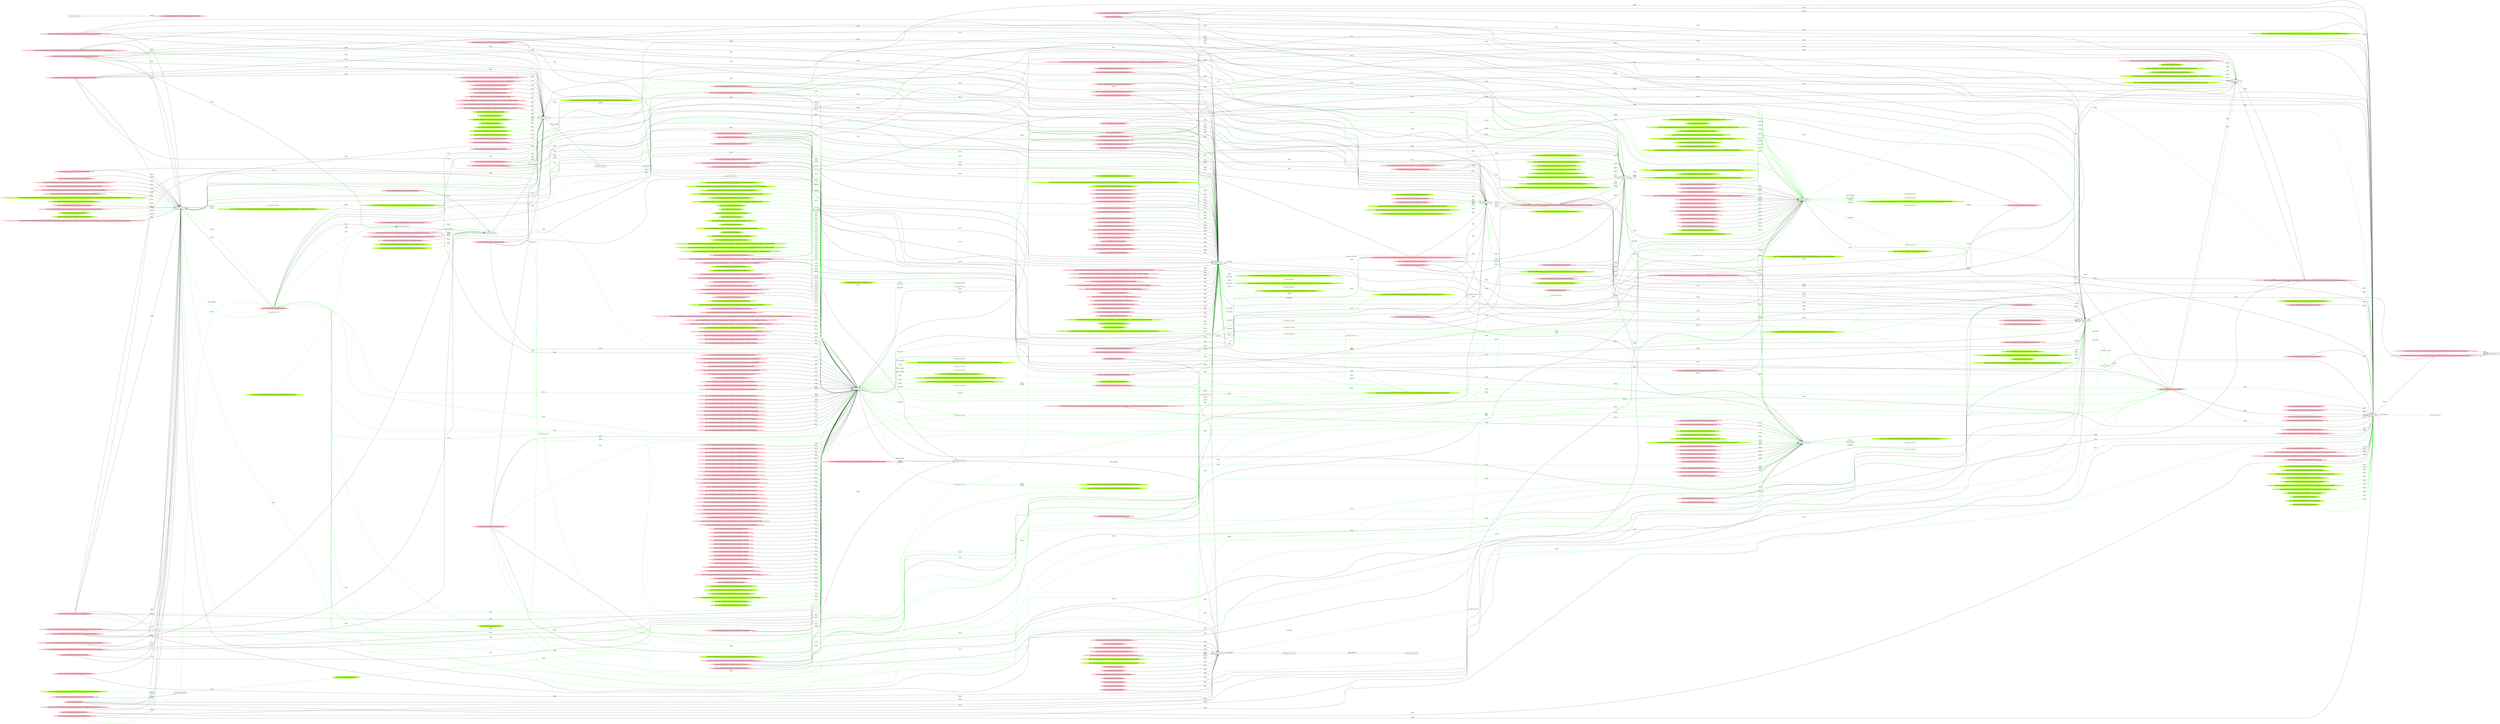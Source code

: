 digraph {
	rankdir=LR
	93 [label="exe_name: null cmd: " color=black shape=box style=solid]
	789 [label="exe_name: null cmd: " color=greenyellow shape=box style=solid]
	93 -> 789 [label=FILE_EXEC color=green]
	98 [label="exe_name: null cmd: " color=black shape=box style=solid]
	821 [label="exe_name: null cmd: " color=greenyellow shape=box style=solid]
	98 -> 821 [label=FILE_EXEC color=green]
	98 [label="exe_name: null cmd: " color=black shape=box style=solid]
	830 [label="exe_name: null cmd: " color=greenyellow shape=box style=solid]
	98 -> 830 [label=FILE_EXEC color=green]
	101 [label="exe_name: null cmd: " color=black shape=box style=solid]
	838 [label="exe_name: null cmd: " color=greenyellow shape=box style=solid]
	101 -> 838 [label=FILE_EXEC color=green]
	101 [label="exe_name: null cmd: " color=black shape=box style=solid]
	844 [label="exe_name: null cmd: " color=greenyellow shape=box style=solid]
	101 -> 844 [label=FILE_EXEC color=green]
	104 [label="exe_name: null cmd: " color=black shape=box style=solid]
	850 [label="exe_name: null cmd: " color=greenyellow shape=box style=solid]
	104 -> 850 [label=FILE_EXEC color=green]
	123 [label="exe_name: null cmd: " color=black shape=box style=solid]
	867 [label="exe_name: null cmd: " color=greenyellow shape=box style=solid]
	123 -> 867 [label=FILE_EXEC color=green]
	126 [label="exe_name: null cmd: " color=black shape=box style=solid]
	880 [label="exe_name: null cmd: " color=greenyellow shape=box style=solid]
	126 -> 880 [label=FILE_EXEC color=green]
	126 [label="exe_name: null cmd: " color=black shape=box style=solid]
	884 [label="exe_name: null cmd: " color=greenyellow shape=box style=solid]
	126 -> 884 [label=FILE_EXEC color=green]
	126 [label="exe_name: null cmd: " color=black shape=box style=solid]
	892 [label="exe_name: null cmd: " color=greenyellow shape=box style=solid]
	126 -> 892 [label=FILE_EXEC color=green]
	126 [label="exe_name: null cmd: " color=black shape=box style=solid]
	895 [label="exe_name: null cmd: " color=greenyellow shape=box style=solid]
	126 -> 895 [label=FILE_EXEC color=green]
	126 [label="exe_name: null cmd: " color=black shape=box style=solid]
	899 [label="exe_name: null cmd: " color=greenyellow shape=box style=solid]
	126 -> 899 [label=FILE_EXEC color=green]
	126 [label="exe_name: null cmd: " color=black shape=box style=solid]
	910 [label="exe_name: null cmd: " color=greenyellow shape=box style=solid]
	126 -> 910 [label=FILE_EXEC color=green]
	126 [label="exe_name: null cmd: " color=black shape=box style=solid]
	912 [label="exe_name: null cmd: " color=greenyellow shape=box style=solid]
	126 -> 912 [label=FILE_EXEC color=green]
	126 [label="exe_name: null cmd: " color=black shape=box style=solid]
	916 [label="exe_name: null cmd: " color=greenyellow shape=box style=solid]
	126 -> 916 [label=FILE_EXEC color=green]
	130 [label="exe_name: null cmd: " color=black shape=box style=solid]
	937 [label="exe_name: null cmd: " color=greenyellow shape=box style=solid]
	130 -> 937 [label=FILE_EXEC color=green]
	350 [label="exe_name: null cmd: " color=black shape=box style=solid]
	966 [label="exe_name: null cmd: " color=greenyellow shape=box style=solid]
	350 -> 966 [label=FILE_EXEC color=green]
	119 [label="exe_name: null cmd: " color=black shape=box style=solid]
	987 [label="exe_name: null cmd: " color=greenyellow shape=box style=solid]
	119 -> 987 [label=FILE_EXEC color=green]
	119 [label="exe_name: null cmd: " color=black shape=box style=solid]
	998 [label="exe_name: null cmd: " color=greenyellow shape=box style=solid]
	119 -> 998 [label=FILE_EXEC color=green]
	119 [label="exe_name: null cmd: " color=black shape=box style=solid]
	1016 [label="exe_name: null cmd: " color=greenyellow shape=box style=solid]
	119 -> 1016 [label=FILE_EXEC color=green]
	119 [label="exe_name: null cmd: " color=black shape=box style=solid]
	1022 [label="exe_name: null cmd: " color=greenyellow shape=box style=solid]
	119 -> 1022 [label=FILE_EXEC color=green]
	119 [label="exe_name: null cmd: " color=black shape=box style=solid]
	1025 [label="exe_name: null cmd: " color=greenyellow shape=box style=solid]
	119 -> 1025 [label=FILE_EXEC color=green]
	119 [label="exe_name: null cmd: " color=black shape=box style=solid]
	1058 [label="exe_name: null cmd: " color=greenyellow shape=box style=solid]
	119 -> 1058 [label=FILE_EXEC color=green]
	119 [label="exe_name: null cmd: " color=black shape=box style=solid]
	1060 [label="exe_name: null cmd: " color=greenyellow shape=box style=solid]
	119 -> 1060 [label=FILE_EXEC color=green]
	0 [label="exe_name: null cmd: " color=black shape=box style=solid]
	1067 [label="exe_name: null cmd: " color=greenyellow shape=box style=solid]
	0 -> 1067 [label=FILE_EXEC color=green]
	55 [label="path: /Device/HarddiskVolume2/Users/admin/AppData/Roaming/Mozilla/Firefox/Profiles/j1y1apqs.default/sessionstore-backups" color=pink shape=oval style=filled]
	288 [label="exe_name: null cmd: " color=black shape=box style=solid]
	55 -> 288 [label=READ color=black]
	553 [label="path: /Device/HarddiskVolume2/Users/admin/AppData/Roaming/Mozilla/Firefox/Profiles/j1y1apqs.default/sessionstore-backups/recovery.js" color=pink shape=oval style=filled]
	288 [label="exe_name: null cmd: " color=black shape=box style=solid]
	553 -> 288 [label=READ color=black]
	288 [label="exe_name: null cmd: " color=black shape=box style=solid]
	553 [label="path: /Device/HarddiskVolume2/Users/admin/AppData/Roaming/Mozilla/Firefox/Profiles/j1y1apqs.default/sessionstore-backups/recovery.js" color=pink shape=oval style=filled]
	288 -> 553 [label=WRITE color=black]
	74 [label="exe_name: null cmd: " color=black shape=box style=solid]
	553 [label="path: /Device/HarddiskVolume2/Users/admin/AppData/Roaming/Mozilla/Firefox/Profiles/j1y1apqs.default/sessionstore-backups/recovery.js" color=pink shape=oval style=filled]
	74 -> 553 [label=WRITE color=black]
	265 [label="path: /Device/HarddiskVolume2/Program Files/Five Directions/Acuity/data" color=pink shape=oval style=filled]
	121 [label="exe_name: null cmd: " color=black shape=box style=solid]
	265 -> 121 [label=READ color=black]
	593 [label="path: /Device/HarddiskVolume2/Users/desktop.ini" color=pink shape=oval style=filled]
	101 [label="exe_name: null cmd: " color=black shape=box style=solid]
	593 -> 101 [label=READ color=black]
	714 [label="path: /Device/HarddiskVolume2/Users" color=pink shape=oval style=filled]
	101 [label="exe_name: null cmd: " color=black shape=box style=solid]
	714 -> 101 [label=READ color=black]
	756 [label="path: /Device/HarddiskVolume2/Users/admin/AppData" color=pink shape=oval style=filled]
	101 [label="exe_name: null cmd: " color=black shape=box style=solid]
	756 -> 101 [label=READ color=black]
	585 [label="path: /Device/HarddiskVolume2/Users/admin/AppData/Roaming/Microsoft" color=pink shape=oval style=filled]
	101 [label="exe_name: null cmd: " color=black shape=box style=solid]
	585 -> 101 [label=READ color=black]
	704 [label="path: /Device/HarddiskVolume2/Users/admin/AppData/Roaming/Microsoft/desktop.ini" color=pink shape=oval style=filled]
	101 [label="exe_name: null cmd: " color=black shape=box style=solid]
	704 -> 101 [label=READ color=black]
	725 [label="path: /Device/HarddiskVolume2/Users/admin/AppData/Roaming" color=pink shape=oval style=filled]
	101 [label="exe_name: null cmd: " color=black shape=box style=solid]
	725 -> 101 [label=READ color=black]
	564 [label="path: /Device/HarddiskVolume2/Users/admin/AppData/Roaming/Microsoft/Windows" color=pink shape=oval style=filled]
	101 [label="exe_name: null cmd: " color=black shape=box style=solid]
	564 -> 101 [label=READ color=black]
	452 [label="path: /Device/HarddiskVolume2/Users/admin" color=pink shape=oval style=filled]
	3 [label="exe_name: null cmd: " color=black shape=box style=solid]
	452 -> 3 [label=READ color=black]
	452 [label="path: /Device/HarddiskVolume2/Users/admin" color=pink shape=oval style=filled]
	95 [label="exe_name: null cmd: " color=black shape=box style=solid]
	452 -> 95 [label=READ color=green]
	471 [label="path: /Device/HarddiskVolume2/Users/admin/AppData/Roaming/Microsoft/Windows/Themes" color=pink shape=oval style=filled]
	3 [label="exe_name: null cmd: " color=black shape=box style=solid]
	471 -> 3 [label=READ color=black]
	471 [label="path: /Device/HarddiskVolume2/Users/admin/AppData/Roaming/Microsoft/Windows/Themes" color=pink shape=oval style=filled]
	126 [label="exe_name: null cmd: " color=black shape=box style=solid]
	471 -> 126 [label=READ color=green]
	471 [label="path: /Device/HarddiskVolume2/Users/admin/AppData/Roaming/Microsoft/Windows/Themes" color=pink shape=oval style=filled]
	101 [label="exe_name: null cmd: " color=black shape=box style=solid]
	471 -> 101 [label=READ color=black]
	623 [label="path: /Device/HarddiskVolume2/Users/admin/AppData/Roaming/Microsoft/Windows/Themes/slideshow.ini" color=pink shape=oval style=filled]
	101 [label="exe_name: null cmd: " color=black shape=box style=solid]
	623 -> 101 [label=READ color=black]
	411 [label="path: /Device/HarddiskVolume2/Users/admin/AppData/Roaming/Microsoft/Windows/Themes/CachedFiles" color=pink shape=oval style=filled]
	101 [label="exe_name: null cmd: " color=black shape=box style=solid]
	411 -> 101 [label=READ color=black]
	272 [label="path: /Device/HarddiskVolume2/Windows/Branding/BaseBrd/basebrd.dll" color=pink shape=oval style=filled]
	101 [label="exe_name: null cmd: " color=black shape=box style=solid]
	272 -> 101 [label=READ color=black]
	553 [label="path: /Device/HarddiskVolume2/Users/admin/AppData/Roaming/Mozilla/Firefox/Profiles/j1y1apqs.default/sessionstore-backups/recovery.js" color=pink shape=oval style=filled]
	101 [label="exe_name: null cmd: " color=black shape=box style=solid]
	553 -> 101 [label=READ color=black]
	385 [label="path: /Device/HarddiskVolume2/Users/admin/AppData/Roaming/Microsoft/Windows/Recent/AutomaticDestinations" color=pink shape=oval style=filled]
	101 [label="exe_name: null cmd: " color=black shape=box style=solid]
	385 -> 101 [label=READ color=black]
	602 [label="path: /Device/HarddiskVolume2/Program Files/TightVNC/tvnserver.exe" color=pink shape=oval style=filled]
	101 [label="exe_name: null cmd: " color=black shape=box style=solid]
	602 -> 101 [label=READ color=black]
	101 [label="exe_name: null cmd: " color=black shape=box style=solid]
	658 [label="path: /Device/HarddiskVolume2/Users/admin/AppData/Roaming/Microsoft/Windows/Themes/CachedFiles/CachedImage_1024_768_POS4.jpg" color=pink shape=oval style=filled]
	101 -> 658 [label=WRITE color=black]
	104 [label="exe_name: null cmd: " color=black shape=box style=solid]
	658 [label="path: /Device/HarddiskVolume2/Users/admin/AppData/Roaming/Microsoft/Windows/Themes/CachedFiles/CachedImage_1024_768_POS4.jpg" color=pink shape=oval style=filled]
	104 -> 658 [label=WRITE color=green]
	74 [label="exe_name: null cmd: " color=black shape=box style=solid]
	658 [label="path: /Device/HarddiskVolume2/Users/admin/AppData/Roaming/Microsoft/Windows/Themes/CachedFiles/CachedImage_1024_768_POS4.jpg" color=pink shape=oval style=filled]
	74 -> 658 [label=WRITE color=black]
	396 [label="path: /Device/HarddiskVolume2" color=pink shape=oval style=filled]
	93 [label="exe_name: null cmd: " color=black shape=box style=solid]
	396 -> 93 [label=READ color=black]
	439 [label="path: /Device/HarddiskVolume4" color=pink shape=oval style=filled]
	93 [label="exe_name: null cmd: " color=black shape=box style=solid]
	439 -> 93 [label=READ color=black]
	396 [label="path: /Device/HarddiskVolume2" color=pink shape=oval style=filled]
	104 [label="exe_name: null cmd: " color=black shape=box style=solid]
	396 -> 104 [label=READ color=black]
	452 [label="path: /Device/HarddiskVolume2/Users/admin" color=pink shape=oval style=filled]
	104 [label="exe_name: null cmd: " color=black shape=box style=solid]
	452 -> 104 [label=READ color=black]
	714 [label="path: /Device/HarddiskVolume2/Users" color=pink shape=oval style=filled]
	104 [label="exe_name: null cmd: " color=black shape=box style=solid]
	714 -> 104 [label=READ color=black]
	725 [label="path: /Device/HarddiskVolume2/Users/admin/AppData/Roaming" color=pink shape=oval style=filled]
	104 [label="exe_name: null cmd: " color=black shape=box style=solid]
	725 -> 104 [label=READ color=black]
	756 [label="path: /Device/HarddiskVolume2/Users/admin/AppData" color=pink shape=oval style=filled]
	123 [label="exe_name: null cmd: " color=black shape=box style=solid]
	756 -> 123 [label=READ color=green]
	756 [label="path: /Device/HarddiskVolume2/Users/admin/AppData" color=pink shape=oval style=filled]
	104 [label="exe_name: null cmd: " color=black shape=box style=solid]
	756 -> 104 [label=READ color=black]
	564 [label="path: /Device/HarddiskVolume2/Users/admin/AppData/Roaming/Microsoft/Windows" color=pink shape=oval style=filled]
	104 [label="exe_name: null cmd: " color=black shape=box style=solid]
	564 -> 104 [label=READ color=black]
	585 [label="path: /Device/HarddiskVolume2/Users/admin/AppData/Roaming/Microsoft" color=pink shape=oval style=filled]
	104 [label="exe_name: null cmd: " color=black shape=box style=solid]
	585 -> 104 [label=READ color=black]
	704 [label="path: /Device/HarddiskVolume2/Users/admin/AppData/Roaming/Microsoft/desktop.ini" color=pink shape=oval style=filled]
	104 [label="exe_name: null cmd: " color=black shape=box style=solid]
	704 -> 104 [label=READ color=black]
	471 [label="path: /Device/HarddiskVolume2/Users/admin/AppData/Roaming/Microsoft/Windows/Themes" color=pink shape=oval style=filled]
	104 [label="exe_name: null cmd: " color=black shape=box style=solid]
	471 -> 104 [label=READ color=black]
	471 [label="path: /Device/HarddiskVolume2/Users/admin/AppData/Roaming/Microsoft/Windows/Themes" color=pink shape=oval style=filled]
	123 [label="exe_name: null cmd: " color=black shape=box style=solid]
	471 -> 123 [label=READ color=green]
	411 [label="path: /Device/HarddiskVolume2/Users/admin/AppData/Roaming/Microsoft/Windows/Themes/CachedFiles" color=pink shape=oval style=filled]
	104 [label="exe_name: null cmd: " color=black shape=box style=solid]
	411 -> 104 [label=READ color=black]
	543 [label="path: /Device/HarddiskVolume2/$RECYCLE.BIN/S-1-5-21-231540947-922634896-4161786520-1004" color=pink shape=oval style=filled]
	104 [label="exe_name: null cmd: " color=black shape=box style=solid]
	543 -> 104 [label=READ color=black]
	640 [label="path: /Device/HarddiskVolume2/$RECYCLE.BIN/S-1-5-21-231540947-922634896-4161786520-1004/desktop.ini" color=pink shape=oval style=filled]
	104 [label="exe_name: null cmd: " color=black shape=box style=solid]
	640 -> 104 [label=READ color=black]
	574 [label="path: /Device/HarddiskVolume2/Users/Public" color=pink shape=oval style=filled]
	104 [label="exe_name: null cmd: " color=black shape=box style=solid]
	574 -> 104 [label=READ color=black]
	428 [label="path: /Device/HarddiskVolume2/Users/admin/AppData/Roaming/Microsoft/Windows/Recent/AutomaticDestinations/f01b4d95cf55d32a.automaticDestinations-ms" color=pink shape=oval style=filled]
	104 [label="exe_name: null cmd: " color=black shape=box style=solid]
	428 -> 104 [label=READ color=black]
	764 [label="path: /Device/HarddiskVolume2/Users/admin/Downloads" color=pink shape=oval style=filled]
	104 [label="exe_name: null cmd: " color=black shape=box style=solid]
	764 -> 104 [label=READ color=black]
	489 [label="path: /Device/HarddiskVolume2/Users/admin/Videos/desktop.ini" color=pink shape=oval style=filled]
	104 [label="exe_name: null cmd: " color=black shape=box style=solid]
	489 -> 104 [label=READ color=black]
	619 [label="path: /Device/HarddiskVolume2/Users/admin/Music" color=pink shape=oval style=filled]
	104 [label="exe_name: null cmd: " color=black shape=box style=solid]
	619 -> 104 [label=READ color=black]
	460 [label="path: /Device/HarddiskVolume2/Users/admin/Music/desktop.ini" color=pink shape=oval style=filled]
	104 [label="exe_name: null cmd: " color=black shape=box style=solid]
	460 -> 104 [label=READ color=black]
	535 [label="path: /Device/HarddiskVolume2/Users/admin/Pictures/desktop.ini" color=pink shape=oval style=filled]
	104 [label="exe_name: null cmd: " color=black shape=box style=solid]
	535 -> 104 [label=READ color=black]
	505 [label="path: /Device/HarddiskVolume2/Users/admin/Documents/desktop.ini" color=pink shape=oval style=filled]
	104 [label="exe_name: null cmd: " color=black shape=box style=solid]
	505 -> 104 [label=READ color=black]
	492 [label="path: /Device/HarddiskVolume2/Users/admin/AppData/Roaming/Microsoft/Windows/Recent/AutomaticDestinations/5f7b5f1e01b83767.automaticDestinations-ms" color=pink shape=oval style=filled]
	104 [label="exe_name: null cmd: " color=black shape=box style=solid]
	492 -> 104 [label=READ color=black]
	104 [label="exe_name: null cmd: " color=black shape=box style=solid]
	658 [label="path: /Device/HarddiskVolume2/Users/admin/AppData/Roaming/Microsoft/Windows/Themes/CachedFiles/CachedImage_1024_768_POS4.jpg" color=pink shape=oval style=filled]
	104 -> 658 [label=WRITE color=black]
	123 [label="exe_name: null cmd: " color=black shape=box style=solid]
	658 [label="path: /Device/HarddiskVolume2/Users/admin/AppData/Roaming/Microsoft/Windows/Themes/CachedFiles/CachedImage_1024_768_POS4.jpg" color=pink shape=oval style=filled]
	123 -> 658 [label=WRITE color=black]
	452 [label="path: /Device/HarddiskVolume2/Users/admin" color=pink shape=oval style=filled]
	93 [label="exe_name: null cmd: " color=black shape=box style=solid]
	452 -> 93 [label=READ color=black]
	725 [label="path: /Device/HarddiskVolume2/Users/admin/AppData/Roaming" color=pink shape=oval style=filled]
	93 [label="exe_name: null cmd: " color=black shape=box style=solid]
	725 -> 93 [label=READ color=black]
	471 [label="path: /Device/HarddiskVolume2/Users/admin/AppData/Roaming/Microsoft/Windows/Themes" color=pink shape=oval style=filled]
	93 [label="exe_name: null cmd: " color=black shape=box style=solid]
	471 -> 93 [label=READ color=black]
	623 [label="path: /Device/HarddiskVolume2/Users/admin/AppData/Roaming/Microsoft/Windows/Themes/slideshow.ini" color=pink shape=oval style=filled]
	93 [label="exe_name: null cmd: " color=black shape=box style=solid]
	623 -> 93 [label=READ color=black]
	78 [label="exe_name: null cmd: " color=black shape=box style=solid]
	658 [label="path: /Device/HarddiskVolume2/Users/admin/AppData/Roaming/Microsoft/Windows/Themes/CachedFiles/CachedImage_1024_768_POS4.jpg" color=pink shape=oval style=filled]
	78 -> 658 [label=WRITE color=black]
	746 [label="path: /Windows/System32/ploptin.dll" color=pink shape=oval style=filled]
	130 [label="exe_name: null cmd: " color=black shape=box style=solid]
	746 -> 130 [label=READ color=black]
	396 [label="path: /Device/HarddiskVolume2" color=pink shape=oval style=filled]
	78 [label="exe_name: null cmd: " color=black shape=box style=solid]
	396 -> 78 [label=READ color=black]
	675 [label="path: /Device/HarddiskVolume1" color=pink shape=oval style=filled]
	78 [label="exe_name: null cmd: " color=black shape=box style=solid]
	675 -> 78 [label=READ color=black]
	519 [label="path: /Device/HarddiskVolume2/WINDOWS/system32" color=pink shape=oval style=filled]
	78 [label="exe_name: null cmd: " color=black shape=box style=solid]
	519 -> 78 [label=READ color=black]
	576 [label="path: /Device/HarddiskVolume2/WINDOWS" color=pink shape=oval style=filled]
	78 [label="exe_name: null cmd: " color=black shape=box style=solid]
	576 -> 78 [label=READ color=black]
	183 [label="path: /Device/HarddiskVolume2/WINDOWS/SYSTEM32/PNRPNSP.DLL" color=pink shape=oval style=filled]
	123 [label="exe_name: null cmd: " color=black shape=box style=solid]
	183 -> 123 [label=READ color=black]
	220 [label="path: /Device/HarddiskVolume2/Windows/System32/HOSTNAME.EXE" color=pink shape=oval style=filled]
	123 [label="exe_name: null cmd: " color=black shape=box style=solid]
	220 -> 123 [label=READ color=black]
	422 [label="path: /Device/HarddiskVolume2/Windows/System32/ws2_32.dll" color=pink shape=oval style=filled]
	126 [label="exe_name: null cmd: " color=black shape=box style=solid]
	422 -> 126 [label=READ color=green]
	422 [label="path: /Device/HarddiskVolume2/Windows/System32/ws2_32.dll" color=pink shape=oval style=filled]
	74 [label="exe_name: null cmd: " color=black shape=box style=solid]
	422 -> 74 [label=READ color=black]
	516 [label="path: /Device/HarddiskVolume2/Windows/System32/ntdll.dll" color=pink shape=oval style=filled]
	74 [label="exe_name: null cmd: " color=black shape=box style=solid]
	516 -> 74 [label=READ color=black]
	599 [label="path: /Device/HarddiskVolume2/Windows/System32/sechost.dll" color=pink shape=oval style=filled]
	74 [label="exe_name: null cmd: " color=black shape=box style=solid]
	599 -> 74 [label=READ color=black]
	612 [label="path: /Device/HarddiskVolume2/Windows/System32/kernel32.dll" color=pink shape=oval style=filled]
	74 [label="exe_name: null cmd: " color=black shape=box style=solid]
	612 -> 74 [label=READ color=black]
	693 [label="path: /Device/HarddiskVolume2/WINDOWS/SYSTEM32/LOCALE.NLS" color=pink shape=oval style=filled]
	74 [label="exe_name: null cmd: " color=black shape=box style=solid]
	693 -> 74 [label=READ color=black]
	740 [label="path: /Device/HarddiskVolume2/WINDOWS/SYSTEM32/kernelbase.dll" color=pink shape=oval style=filled]
	123 [label="exe_name: null cmd: " color=black shape=box style=solid]
	740 -> 123 [label=READ color=black]
	57 [label="path: /Device/HarddiskVolume2/windows/system32/nlaapi.dll" color=pink shape=oval style=filled]
	74 [label="exe_name: null cmd: " color=black shape=box style=solid]
	57 -> 74 [label=READ color=black]
	610 [label="path: /Device/HarddiskVolume2/WINDOWS/SYSTEM32/IPHLPAPI.DLL" color=pink shape=oval style=filled]
	123 [label="exe_name: null cmd: " color=black shape=box style=solid]
	610 -> 123 [label=READ color=black]
	634 [label="path: /Device/HarddiskVolume2/WINDOWS/GLOBALIZATION" color=pink shape=oval style=filled]
	78 [label="exe_name: null cmd: " color=black shape=box style=solid]
	634 -> 78 [label=READ color=black]
	465 [label="path: /Device/HarddiskVolume2/WINDOWS/GLOBALIZATION/SORTING" color=pink shape=oval style=filled]
	78 [label="exe_name: null cmd: " color=black shape=box style=solid]
	465 -> 78 [label=READ color=black]
	468 [label="path: /Device/HarddiskVolume2/WINDOWS/REGISTRATION" color=pink shape=oval style=filled]
	78 [label="exe_name: null cmd: " color=black shape=box style=solid]
	468 -> 78 [label=READ color=black]
	85 [label="path: /Device/HarddiskVolume2/Windows/System32/tasklist.exe" color=pink shape=oval style=filled]
	74 [label="exe_name: null cmd: " color=black shape=box style=solid]
	85 -> 74 [label=READ color=black]
	599 [label="path: /Device/HarddiskVolume2/Windows/System32/sechost.dll" color=pink shape=oval style=filled]
	123 [label="exe_name: null cmd: " color=black shape=box style=solid]
	599 -> 123 [label=READ color=black]
	752 [label="path: /Device/HarddiskVolume2/Windows/System32/advapi32.dll" color=pink shape=oval style=filled]
	123 [label="exe_name: null cmd: " color=black shape=box style=solid]
	752 -> 123 [label=READ color=black]
	763 [label="path: /Device/HarddiskVolume2/Windows/System32/user32.dll" color=pink shape=oval style=filled]
	123 [label="exe_name: null cmd: " color=black shape=box style=solid]
	763 -> 123 [label=READ color=black]
	212 [label="path: /Device/HarddiskVolume2/WINDOWS/system32/oleaut32.dll" color=pink shape=oval style=filled]
	123 [label="exe_name: null cmd: " color=black shape=box style=solid]
	212 -> 123 [label=READ color=black]
	408 [label="path: /Device/HarddiskVolume2/Windows/System32/ucrtbase.dll" color=pink shape=oval style=filled]
	74 [label="exe_name: null cmd: " color=black shape=box style=solid]
	408 -> 74 [label=READ color=black]
	501 [label="path: /Device/HarddiskVolume2/Windows/System32/win32u.dll" color=pink shape=oval style=filled]
	74 [label="exe_name: null cmd: " color=black shape=box style=solid]
	501 -> 74 [label=READ color=black]
	770 [label="path: /Device/HarddiskVolume2/Windows/System32/gdi32full.dll" color=pink shape=oval style=filled]
	74 [label="exe_name: null cmd: " color=black shape=box style=solid]
	770 -> 74 [label=READ color=black]
	162 [label="path: /Device/HarddiskVolume2/Windows/System32/version.dll" color=pink shape=oval style=filled]
	74 [label="exe_name: null cmd: " color=black shape=box style=solid]
	162 -> 74 [label=READ color=black]
	87 [label="path: /Device/HarddiskVolume2/Windows/System32/framedynos.dll" color=pink shape=oval style=filled]
	74 [label="exe_name: null cmd: " color=black shape=box style=solid]
	87 -> 74 [label=READ color=black]
	444 [label="path: /Device/HarddiskVolume2/WINDOWS/SYSTEM32/ole32.dll" color=pink shape=oval style=filled]
	74 [label="exe_name: null cmd: " color=black shape=box style=solid]
	444 -> 74 [label=READ color=black]
	510 [label="path: /Device/HarddiskVolume2/WINDOWS/Globalization/Sorting/sortdefault.nls" color=pink shape=oval style=filled]
	123 [label="exe_name: null cmd: " color=black shape=box style=solid]
	510 -> 123 [label=READ color=black]
	530 [label="path: /Device/HarddiskVolume2/WINDOWS/system32/netutils.dll" color=pink shape=oval style=filled]
	74 [label="exe_name: null cmd: " color=black shape=box style=solid]
	530 -> 74 [label=READ color=black]
	1019 [label="path: /Device/HarddiskVolume2/Windows/System32/srvcli.dll" color=greenyellow shape=oval style=filled]
	119 [label="exe_name: null cmd: " color=black shape=box style=solid]
	1019 -> 119 [label=READ color=green]
	115 [label="path: /Device/HarddiskVolume2/WINDOWS/SYSTEM32/wbemcomn.dll" color=pink shape=oval style=filled]
	74 [label="exe_name: null cmd: " color=black shape=box style=solid]
	115 -> 74 [label=READ color=black]
	191 [label="path: /Device/HarddiskVolume2/WINDOWS/system32/wbem/wbemprox.dll" color=pink shape=oval style=filled]
	123 [label="exe_name: null cmd: " color=black shape=box style=solid]
	191 -> 123 [label=READ color=black]
	225 [label="path: /Device/HarddiskVolume2/WINDOWS/SYSTEM32/bcrypt.dll" color=pink shape=oval style=filled]
	123 [label="exe_name: null cmd: " color=black shape=box style=solid]
	225 -> 123 [label=READ color=black]
	109 [label="path: /Device/HarddiskVolume2/Windows/System32/clbcatq.dll" color=pink shape=oval style=filled]
	123 [label="exe_name: null cmd: " color=black shape=box style=solid]
	109 -> 123 [label=READ color=black]
	653 [label="path: /Device/HarddiskVolume2/WINDOWS/Registration/R00000000000d.clb" color=pink shape=oval style=filled]
	74 [label="exe_name: null cmd: " color=black shape=box style=solid]
	653 -> 74 [label=READ color=black]
	160 [label="path: /Device/HarddiskVolume2/WINDOWS/system32/wbem/fastprox.dll" color=pink shape=oval style=filled]
	74 [label="exe_name: null cmd: " color=black shape=box style=solid]
	160 -> 74 [label=READ color=black]
	195 [label="path: /Device/HarddiskVolume2/WINDOWS/system32/wbem/wmiutils.dll" color=pink shape=oval style=filled]
	123 [label="exe_name: null cmd: " color=black shape=box style=solid]
	195 -> 123 [label=READ color=black]
	198 [label="path: /Device/HarddiskVolume2/WINDOWS/system32/wbem/wbemsvc.dll" color=pink shape=oval style=filled]
	123 [label="exe_name: null cmd: " color=black shape=box style=solid]
	198 -> 123 [label=READ color=black]
	108 [label="path: /Device/HarddiskVolume2/WINDOWS/SYSTEM32/WBEM/EN-US/WMIUTILS.DLL.MUI" color=pink shape=oval style=filled]
	74 [label="exe_name: null cmd: " color=black shape=box style=solid]
	108 -> 74 [label=READ color=black]
	448 [label="path: /Device/HarddiskVolume2/ProgramData/Microsoft/Windows/AppRepository/Packages/Microsoft.Windows.ContentDeliveryManager_10.0.16299.15_neutral_neutral_cw5n1h2txyewy/ActivationStore.dat.LOG1" color=pink shape=oval style=filled]
	130 [label="exe_name: null cmd: " color=black shape=box style=solid]
	448 -> 130 [label=READ color=green]
	448 [label="path: /Device/HarddiskVolume2/ProgramData/Microsoft/Windows/AppRepository/Packages/Microsoft.Windows.ContentDeliveryManager_10.0.16299.15_neutral_neutral_cw5n1h2txyewy/ActivationStore.dat.LOG1" color=pink shape=oval style=filled]
	74 [label="exe_name: null cmd: " color=black shape=box style=solid]
	448 -> 74 [label=READ color=black]
	778 [label="path: /Device/HarddiskVolume2/ProgramData/Microsoft/Windows/AppRepository/Packages/Microsoft.Windows.ContentDeliveryManager_10.0.16299.15_neutral_neutral_cw5n1h2txyewy/ActivationStore.dat.LOG2" color=pink shape=oval style=filled]
	74 [label="exe_name: null cmd: " color=black shape=box style=solid]
	778 -> 74 [label=READ color=black]
	696 [label="path: /Device/HarddiskVolume2/Users/admin/AppData/Local/Packages/Microsoft.Windows.ContentDeliveryManager_cw5n1h2txyewy/Settings/settings.dat.LOG1" color=pink shape=oval style=filled]
	74 [label="exe_name: null cmd: " color=black shape=box style=solid]
	696 -> 74 [label=READ color=black]
	733 [label="path: /Device/HarddiskVolume2/Users/admin/AppData/Local/Packages/Microsoft.Windows.ContentDeliveryManager_cw5n1h2txyewy/Settings/settings.dat" color=pink shape=oval style=filled]
	74 [label="exe_name: null cmd: " color=black shape=box style=solid]
	733 -> 74 [label=READ color=black]
	733 [label="path: /Device/HarddiskVolume2/Users/admin/AppData/Local/Packages/Microsoft.Windows.ContentDeliveryManager_cw5n1h2txyewy/Settings/settings.dat" color=pink shape=oval style=filled]
	98 [label="exe_name: null cmd: " color=black shape=box style=solid]
	733 -> 98 [label=READ color=green]
	769 [label="path: /Device/HarddiskVolume2/ProgramData/Microsoft/Windows/AppRepository/Packages/Microsoft.MicrosoftEdge_41.16299.15.0_neutral__8wekyb3d8bbwe/S-1-5-21-231540947-922634896-4161786520-1004.pckgdep" color=pink shape=oval style=filled]
	93 [label="exe_name: null cmd: " color=black shape=box style=solid]
	769 -> 93 [label=READ color=black]
	418 [label="path: /Device/HarddiskVolume2/WINDOWS/AppPatch/sysmain.sdb" color=pink shape=oval style=filled]
	93 [label="exe_name: null cmd: " color=black shape=box style=solid]
	418 -> 93 [label=READ color=black]
	462 [label="path: /Device/HarddiskVolume2/WINDOWS/SYSTEM32/ploptin.dll" color=pink shape=oval style=filled]
	93 [label="exe_name: null cmd: " color=black shape=box style=solid]
	462 -> 93 [label=READ color=black]
	778 [label="path: /Device/HarddiskVolume2/ProgramData/Microsoft/Windows/AppRepository/Packages/Microsoft.Windows.ContentDeliveryManager_10.0.16299.15_neutral_neutral_cw5n1h2txyewy/ActivationStore.dat.LOG2" color=pink shape=oval style=filled]
	123 [label="exe_name: null cmd: " color=black shape=box style=solid]
	778 -> 123 [label=READ color=black]
	778 [label="path: /Device/HarddiskVolume2/ProgramData/Microsoft/Windows/AppRepository/Packages/Microsoft.Windows.ContentDeliveryManager_10.0.16299.15_neutral_neutral_cw5n1h2txyewy/ActivationStore.dat.LOG2" color=pink shape=oval style=filled]
	98 [label="exe_name: null cmd: " color=black shape=box style=solid]
	778 -> 98 [label=READ color=green]
	123 [label="exe_name: null cmd: " color=black shape=box style=solid]
	696 [label="path: /Device/HarddiskVolume2/Users/admin/AppData/Local/Packages/Microsoft.Windows.ContentDeliveryManager_cw5n1h2txyewy/Settings/settings.dat.LOG1" color=pink shape=oval style=filled]
	123 -> 696 [label=WRITE color=black]
	733 [label="path: /Device/HarddiskVolume2/Users/admin/AppData/Local/Packages/Microsoft.Windows.ContentDeliveryManager_cw5n1h2txyewy/Settings/settings.dat" color=pink shape=oval style=filled]
	123 [label="exe_name: null cmd: " color=black shape=box style=solid]
	733 -> 123 [label=READ color=black]
	78 [label="exe_name: null cmd: " color=black shape=box style=solid]
	696 [label="path: /Device/HarddiskVolume2/Users/admin/AppData/Local/Packages/Microsoft.Windows.ContentDeliveryManager_cw5n1h2txyewy/Settings/settings.dat.LOG1" color=pink shape=oval style=filled]
	78 -> 696 [label=WRITE color=black]
	696 [label="path: /Device/HarddiskVolume2/Users/admin/AppData/Local/Packages/Microsoft.Windows.ContentDeliveryManager_cw5n1h2txyewy/Settings/settings.dat.LOG1" color=pink shape=oval style=filled]
	98 [label="exe_name: null cmd: " color=black shape=box style=solid]
	696 -> 98 [label=READ color=green]
	696 [label="path: /Device/HarddiskVolume2/Users/admin/AppData/Local/Packages/Microsoft.Windows.ContentDeliveryManager_cw5n1h2txyewy/Settings/settings.dat.LOG1" color=pink shape=oval style=filled]
	78 [label="exe_name: null cmd: " color=black shape=box style=solid]
	696 -> 78 [label=READ color=black]
	733 [label="path: /Device/HarddiskVolume2/Users/admin/AppData/Local/Packages/Microsoft.Windows.ContentDeliveryManager_cw5n1h2txyewy/Settings/settings.dat" color=pink shape=oval style=filled]
	78 [label="exe_name: null cmd: " color=black shape=box style=solid]
	733 -> 78 [label=READ color=black]
	750 [label="path: /Device/HarddiskVolume2/Users/admin/AppData/Local/Packages/Microsoft.Windows.ContentDeliveryManager_cw5n1h2txyewy/Settings/settings.dat.LOG2" color=pink shape=oval style=filled]
	78 [label="exe_name: null cmd: " color=black shape=box style=solid]
	750 -> 78 [label=READ color=black]
	992 [label="path: /Windows/System32/usbperf.dll" color=greenyellow shape=oval style=filled]
	119 [label="exe_name: null cmd: " color=black shape=box style=solid]
	992 -> 119 [label=READ color=green]
	439 [label="path: /Device/HarddiskVolume4" color=pink shape=oval style=filled]
	101 [label="exe_name: null cmd: " color=black shape=box style=solid]
	439 -> 101 [label=READ color=black]
	675 [label="path: /Device/HarddiskVolume1" color=pink shape=oval style=filled]
	101 [label="exe_name: null cmd: " color=black shape=box style=solid]
	675 -> 101 [label=READ color=black]
	126 [label="exe_name: null cmd: " color=black shape=box style=solid]
	696 [label="path: /Device/HarddiskVolume2/Users/admin/AppData/Local/Packages/Microsoft.Windows.ContentDeliveryManager_cw5n1h2txyewy/Settings/settings.dat.LOG1" color=pink shape=oval style=filled]
	126 -> 696 [label=WRITE color=black]
	74 [label="exe_name: null cmd: " color=black shape=box style=solid]
	696 [label="path: /Device/HarddiskVolume2/Users/admin/AppData/Local/Packages/Microsoft.Windows.ContentDeliveryManager_cw5n1h2txyewy/Settings/settings.dat.LOG1" color=pink shape=oval style=filled]
	74 -> 696 [label=WRITE color=green]
	696 [label="path: /Device/HarddiskVolume2/Users/admin/AppData/Local/Packages/Microsoft.Windows.ContentDeliveryManager_cw5n1h2txyewy/Settings/settings.dat.LOG1" color=pink shape=oval style=filled]
	126 [label="exe_name: null cmd: " color=black shape=box style=solid]
	696 -> 126 [label=READ color=black]
	130 [label="exe_name: null cmd: " color=black shape=box style=solid]
	733 [label="path: /Device/HarddiskVolume2/Users/admin/AppData/Local/Packages/Microsoft.Windows.ContentDeliveryManager_cw5n1h2txyewy/Settings/settings.dat" color=pink shape=oval style=filled]
	130 -> 733 [label=WRITE color=green]
	733 [label="path: /Device/HarddiskVolume2/Users/admin/AppData/Local/Packages/Microsoft.Windows.ContentDeliveryManager_cw5n1h2txyewy/Settings/settings.dat" color=pink shape=oval style=filled]
	126 [label="exe_name: null cmd: " color=black shape=box style=solid]
	733 -> 126 [label=READ color=black]
	391 [label="path: /Device/HarddiskVolume2/Users/admin/Desktop" color=pink shape=oval style=filled]
	101 [label="exe_name: null cmd: " color=black shape=box style=solid]
	391 -> 101 [label=READ color=black]
	382 [label="path: /Device/HarddiskVolume2/Users/admin/Desktop/desktop.ini" color=pink shape=oval style=filled]
	101 [label="exe_name: null cmd: " color=black shape=box style=solid]
	382 -> 101 [label=READ color=black]
	764 [label="path: /Device/HarddiskVolume2/Users/admin/Downloads" color=pink shape=oval style=filled]
	101 [label="exe_name: null cmd: " color=black shape=box style=solid]
	764 -> 101 [label=READ color=black]
	558 [label="path: /Device/HarddiskVolume2/Users/admin/Downloads/desktop.ini" color=pink shape=oval style=filled]
	101 [label="exe_name: null cmd: " color=black shape=box style=solid]
	558 -> 101 [label=READ color=black]
	773 [label="path: /Device/HarddiskVolume2/Users/admin/Videos" color=pink shape=oval style=filled]
	101 [label="exe_name: null cmd: " color=black shape=box style=solid]
	773 -> 101 [label=READ color=black]
	619 [label="path: /Device/HarddiskVolume2/Users/admin/Music" color=pink shape=oval style=filled]
	101 [label="exe_name: null cmd: " color=black shape=box style=solid]
	619 -> 101 [label=READ color=black]
	531 [label="path: /Device/HarddiskVolume2/Users/admin/Pictures" color=pink shape=oval style=filled]
	101 [label="exe_name: null cmd: " color=black shape=box style=solid]
	531 -> 101 [label=READ color=black]
	535 [label="path: /Device/HarddiskVolume2/Users/admin/Pictures/desktop.ini" color=pink shape=oval style=filled]
	101 [label="exe_name: null cmd: " color=black shape=box style=solid]
	535 -> 101 [label=READ color=black]
	505 [label="path: /Device/HarddiskVolume2/Users/admin/Documents/desktop.ini" color=pink shape=oval style=filled]
	101 [label="exe_name: null cmd: " color=black shape=box style=solid]
	505 -> 101 [label=READ color=black]
	894 [label="path: /Device/HarddiskVolume2/Users/admin/backup/Documents/Documents/Documents/Documents/Documents/Documents/Documents/Documents/Documents/Documents/Documents/Documents/Documents/Documents/Documents/Documents/Documents" color=greenyellow shape=oval style=filled]
	126 [label="exe_name: null cmd: " color=black shape=box style=solid]
	894 -> 126 [label=READ color=green]
	878 [label="path: /Device/HarddiskVolume2/WINDOWS/system32/coremessaging.dll" color=greenyellow shape=oval style=filled]
	126 [label="exe_name: null cmd: " color=black shape=box style=solid]
	878 -> 126 [label=READ color=green]
	396 [label="path: /Device/HarddiskVolume2" color=pink shape=oval style=filled]
	74 [label="exe_name: null cmd: " color=black shape=box style=solid]
	396 -> 74 [label=READ color=black]
	439 [label="path: /Device/HarddiskVolume4" color=pink shape=oval style=filled]
	74 [label="exe_name: null cmd: " color=black shape=box style=solid]
	439 -> 74 [label=READ color=black]
	576 [label="path: /Device/HarddiskVolume2/WINDOWS" color=pink shape=oval style=filled]
	74 [label="exe_name: null cmd: " color=black shape=box style=solid]
	576 -> 74 [label=READ color=black]
	675 [label="path: /Device/HarddiskVolume1" color=pink shape=oval style=filled]
	74 [label="exe_name: null cmd: " color=black shape=box style=solid]
	675 -> 74 [label=READ color=black]
	481 [label="path: /Device/HarddiskVolume2/WINDOWS/SYSTEM32/EN-US" color=pink shape=oval style=filled]
	74 [label="exe_name: null cmd: " color=black shape=box style=solid]
	481 -> 74 [label=READ color=black]
	519 [label="path: /Device/HarddiskVolume2/WINDOWS/system32" color=pink shape=oval style=filled]
	74 [label="exe_name: null cmd: " color=black shape=box style=solid]
	519 -> 74 [label=READ color=black]
	634 [label="path: /Device/HarddiskVolume2/WINDOWS/GLOBALIZATION" color=pink shape=oval style=filled]
	74 [label="exe_name: null cmd: " color=black shape=box style=solid]
	634 -> 74 [label=READ color=black]
	740 [label="path: /Device/HarddiskVolume2/WINDOWS/SYSTEM32/kernelbase.dll" color=pink shape=oval style=filled]
	98 [label="exe_name: null cmd: " color=black shape=box style=solid]
	740 -> 98 [label=READ color=black]
	835 [label="path: /Device/HarddiskVolume2/windows/system32/consent.exe" color=greenyellow shape=oval style=filled]
	101 [label="exe_name: null cmd: " color=black shape=box style=solid]
	835 -> 101 [label=READ color=green]
	501 [label="path: /Device/HarddiskVolume2/Windows/System32/win32u.dll" color=pink shape=oval style=filled]
	98 [label="exe_name: null cmd: " color=black shape=box style=solid]
	501 -> 98 [label=READ color=black]
	614 [label="path: /Device/HarddiskVolume2/Windows/System32/rpcrt4.dll" color=pink shape=oval style=filled]
	98 [label="exe_name: null cmd: " color=black shape=box style=solid]
	614 -> 98 [label=READ color=black]
	614 [label="path: /Device/HarddiskVolume2/Windows/System32/rpcrt4.dll" color=pink shape=oval style=filled]
	123 [label="exe_name: null cmd: " color=black shape=box style=solid]
	614 -> 123 [label=READ color=green]
	286 [label="path: /Device/HarddiskVolume2/WINDOWS/SYSTEM32/WMSGAPI.DLL" color=pink shape=oval style=filled]
	98 [label="exe_name: null cmd: " color=black shape=box style=solid]
	286 -> 98 [label=READ color=black]
	289 [label="path: /Device/HarddiskVolume2/Windows/System32/userenv.dll" color=pink shape=oval style=filled]
	98 [label="exe_name: null cmd: " color=black shape=box style=solid]
	289 -> 98 [label=READ color=black]
	65 [label="path: /Device/HarddiskVolume2/Windows/System32/profapi.dll" color=pink shape=oval style=filled]
	98 [label="exe_name: null cmd: " color=black shape=box style=solid]
	65 -> 98 [label=READ color=black]
	683 [label="path: /Device/HarddiskVolume2/Windows/System32/sspicli.dll" color=pink shape=oval style=filled]
	98 [label="exe_name: null cmd: " color=black shape=box style=solid]
	683 -> 98 [label=READ color=black]
	325 [label="path: /Device/HarddiskVolume2/WINDOWS/WinSxS/amd64_microsoft.windows.common-controls_6595b64144ccf1df_6.0.16299.125_none_15cbcf8893620c09/COMCTL32.dll" color=pink shape=oval style=filled]
	98 [label="exe_name: null cmd: " color=black shape=box style=solid]
	325 -> 98 [label=READ color=black]
	338 [label="path: /Device/HarddiskVolume2/WINDOWS/SYSTEM32/WTSAPI32.dll" color=pink shape=oval style=filled]
	98 [label="exe_name: null cmd: " color=black shape=box style=solid]
	338 -> 98 [label=READ color=black]
	349 [label="path: /Device/HarddiskVolume2/WINDOWS/SYSTEM32/MSIMG32.DLL" color=pink shape=oval style=filled]
	98 [label="exe_name: null cmd: " color=black shape=box style=solid]
	349 -> 98 [label=READ color=black]
	980 [label="path: /Device/HarddiskVolume2/Windows/System32/WINSTA.dll" color=greenyellow shape=oval style=filled]
	95 [label="exe_name: null cmd: " color=black shape=box style=solid]
	980 -> 95 [label=READ color=green]
	280 [label="path: /Device/HarddiskVolume2/Windows/System32/windows.storage.dll" color=pink shape=oval style=filled]
	98 [label="exe_name: null cmd: " color=black shape=box style=solid]
	280 -> 98 [label=READ color=black]
	290 [label="path: /Device/HarddiskVolume2/WINDOWS/SYSTEM32/EN-US/CONSENT.EXE.MUI" color=pink shape=oval style=filled]
	98 [label="exe_name: null cmd: " color=black shape=box style=solid]
	290 -> 98 [label=READ color=black]
	444 [label="path: /Device/HarddiskVolume2/WINDOWS/SYSTEM32/ole32.dll" color=pink shape=oval style=filled]
	98 [label="exe_name: null cmd: " color=black shape=box style=solid]
	444 -> 98 [label=READ color=black]
	444 [label="path: /Device/HarddiskVolume2/WINDOWS/SYSTEM32/ole32.dll" color=pink shape=oval style=filled]
	93 [label="exe_name: null cmd: " color=black shape=box style=solid]
	444 -> 93 [label=READ color=green]
	507 [label="path: /Device/HarddiskVolume2/WINDOWS/system32/IMM32.DLL" color=pink shape=oval style=filled]
	98 [label="exe_name: null cmd: " color=black shape=box style=solid]
	507 -> 98 [label=READ color=black]
	527 [label="path: /Device/HarddiskVolume2/Windows/System32/shlwapi.dll" color=pink shape=oval style=filled]
	98 [label="exe_name: null cmd: " color=black shape=box style=solid]
	527 -> 98 [label=READ color=black]
	527 [label="path: /Device/HarddiskVolume2/Windows/System32/shlwapi.dll" color=pink shape=oval style=filled]
	119 [label="exe_name: null cmd: " color=black shape=box style=solid]
	527 -> 119 [label=READ color=green]
	266 [label="path: /Device/HarddiskVolume2/WINDOWS/SYSTEM32/AMSIPROXY.DLL" color=pink shape=oval style=filled]
	98 [label="exe_name: null cmd: " color=black shape=box style=solid]
	266 -> 98 [label=READ color=black]
	275 [label="path: /Device/HarddiskVolume2/Windows/System32/powrprof.dll" color=pink shape=oval style=filled]
	98 [label="exe_name: null cmd: " color=black shape=box style=solid]
	275 -> 98 [label=READ color=black]
	510 [label="path: /Device/HarddiskVolume2/WINDOWS/Globalization/Sorting/sortdefault.nls" color=pink shape=oval style=filled]
	98 [label="exe_name: null cmd: " color=black shape=box style=solid]
	510 -> 98 [label=READ color=black]
	653 [label="path: /Device/HarddiskVolume2/WINDOWS/Registration/R00000000000d.clb" color=pink shape=oval style=filled]
	98 [label="exe_name: null cmd: " color=black shape=box style=solid]
	653 -> 98 [label=READ color=black]
	62 [label="path: /Device/HarddiskVolume2/Windows/System32/propsys.dll" color=pink shape=oval style=filled]
	98 [label="exe_name: null cmd: " color=black shape=box style=solid]
	62 -> 98 [label=READ color=black]
	319 [label="path: /Device/HarddiskVolume2/Windows/System32/urlmon.dll" color=pink shape=oval style=filled]
	98 [label="exe_name: null cmd: " color=black shape=box style=solid]
	319 -> 98 [label=READ color=black]
	346 [label="path: /Device/HarddiskVolume2/ProgramData/Microsoft/Windows/Start Menu/Programs/Administrative Tools" color=pink shape=oval style=filled]
	93 [label="exe_name: null cmd: " color=black shape=box style=solid]
	346 -> 93 [label=READ color=black]
	3 [label="exe_name: null cmd: " color=black shape=box style=solid]
	350 [label="exe_name: null cmd: " color=black shape=box style=solid]
	3 -> 350 [label=PROC_CREATE color=black]
	539 [label="path: /Device/HarddiskVolume2/ProgramData/Microsoft/Windows/Start Menu/Programs/Administrative Tools/services.lnk" color=pink shape=oval style=filled]
	350 [label="exe_name: null cmd: " color=black shape=box style=solid]
	539 -> 350 [label=READ color=black]
	27 [label="path: /Device/HarddiskVolume2/Windows/System32/filemgmt.dll" color=pink shape=oval style=filled]
	98 [label="exe_name: null cmd: " color=black shape=box style=solid]
	27 -> 98 [label=READ color=green]
	27 [label="path: /Device/HarddiskVolume2/Windows/System32/filemgmt.dll" color=pink shape=oval style=filled]
	350 [label="exe_name: null cmd: " color=black shape=box style=solid]
	27 -> 350 [label=READ color=black]
	25 [label="path: /Device/HarddiskVolume2/Windows/System32/en-US/filemgmt.dll.mui" color=pink shape=oval style=filled]
	350 [label="exe_name: null cmd: " color=black shape=box style=solid]
	25 -> 350 [label=READ color=black]
	721 [label="path: /Device/HarddiskVolume2/Users/admin/AppData/Local/Microsoft/Windows/Explorer" color=pink shape=oval style=filled]
	350 [label="exe_name: null cmd: " color=black shape=box style=solid]
	721 -> 350 [label=READ color=black]
	496 [label="path: /Device/HarddiskVolume2/Users/admin/AppData/Local/Microsoft/Windows/Explorer/iconcache_idx.db" color=pink shape=oval style=filled]
	350 [label="exe_name: null cmd: " color=black shape=box style=solid]
	496 -> 350 [label=READ color=black]
	120 [label="path: /Device/HarddiskVolume2/WINDOWS/System32/config/DRIVERS" color=pink shape=oval style=filled]
	74 [label="exe_name: null cmd: " color=black shape=box style=solid]
	120 -> 74 [label=READ color=black]
	132 [label="path: /Device/HarddiskVolume2/Windows/System32/config/DRIVERS{47a6a166-a514-11e7-a94e-ec0d9a05c860}.TM.blf" color=pink shape=oval style=filled]
	74 [label="exe_name: null cmd: " color=black shape=box style=solid]
	132 -> 74 [label=READ color=black]
	163 [label="path: /Device/HarddiskVolume2/Windows/System32/config/DRIVERS{47a6a166-a514-11e7-a94e-ec0d9a05c860}.TMContainer00000000000000000001.regtrans-ms" color=pink shape=oval style=filled]
	74 [label="exe_name: null cmd: " color=black shape=box style=solid]
	163 -> 74 [label=READ color=black]
	842 [label="path: /Device/HarddiskVolume2/Windows/System32/drivers/tsusbhub.sys" color=greenyellow shape=oval style=filled]
	101 [label="exe_name: null cmd: " color=black shape=box style=solid]
	842 -> 101 [label=READ color=green]
	842 [label="path: /Device/HarddiskVolume2/Windows/System32/drivers/tsusbhub.sys" color=greenyellow shape=oval style=filled]
	130 [label="exe_name: null cmd: " color=black shape=box style=solid]
	842 -> 130 [label=READ color=green]
	158 [label="path: /Device/HarddiskVolume2/WINDOWS/AppPatch/drvmain.sdb" color=pink shape=oval style=filled]
	74 [label="exe_name: null cmd: " color=black shape=box style=solid]
	158 -> 74 [label=READ color=black]
	439 [label="path: /Device/HarddiskVolume4" color=pink shape=oval style=filled]
	98 [label="exe_name: null cmd: " color=black shape=box style=solid]
	439 -> 98 [label=READ color=black]
	576 [label="path: /Device/HarddiskVolume2/WINDOWS" color=pink shape=oval style=filled]
	98 [label="exe_name: null cmd: " color=black shape=box style=solid]
	576 -> 98 [label=READ color=black]
	164 [label="path: /Device/HarddiskVolume2/Windows/System32/taskhostw.exe" color=pink shape=oval style=filled]
	126 [label="exe_name: null cmd: " color=black shape=box style=solid]
	164 -> 126 [label=READ color=black]
	481 [label="path: /Device/HarddiskVolume2/WINDOWS/SYSTEM32/EN-US" color=pink shape=oval style=filled]
	95 [label="exe_name: null cmd: " color=black shape=box style=solid]
	481 -> 95 [label=READ color=green]
	740 [label="path: /Device/HarddiskVolume2/WINDOWS/SYSTEM32/kernelbase.dll" color=pink shape=oval style=filled]
	126 [label="exe_name: null cmd: " color=black shape=box style=solid]
	740 -> 126 [label=READ color=black]
	485 [label="path: /Device/HarddiskVolume2/Windows/System32/bcryptprimitives.dll" color=pink shape=oval style=filled]
	126 [label="exe_name: null cmd: " color=black shape=box style=solid]
	485 -> 126 [label=READ color=black]
	501 [label="path: /Device/HarddiskVolume2/Windows/System32/win32u.dll" color=pink shape=oval style=filled]
	126 [label="exe_name: null cmd: " color=black shape=box style=solid]
	501 -> 126 [label=READ color=black]
	507 [label="path: /Device/HarddiskVolume2/WINDOWS/system32/IMM32.DLL" color=pink shape=oval style=filled]
	126 [label="exe_name: null cmd: " color=black shape=box style=solid]
	507 -> 126 [label=READ color=black]
	652 [label="path: /Device/HarddiskVolume2/Windows/System32/msvcp_win.dll" color=pink shape=oval style=filled]
	126 [label="exe_name: null cmd: " color=black shape=box style=solid]
	652 -> 126 [label=READ color=black]
	770 [label="path: /Device/HarddiskVolume2/Windows/System32/gdi32full.dll" color=pink shape=oval style=filled]
	126 [label="exe_name: null cmd: " color=black shape=box style=solid]
	770 -> 126 [label=READ color=black]
	270 [label="path: /Device/HarddiskVolume2/WINDOWS/System32/netprofm.dll" color=pink shape=oval style=filled]
	126 [label="exe_name: null cmd: " color=black shape=box style=solid]
	270 -> 126 [label=READ color=black]
	313 [label="path: /Device/HarddiskVolume2/Windows/System32/dwmapi.dll" color=pink shape=oval style=filled]
	126 [label="exe_name: null cmd: " color=black shape=box style=solid]
	313 -> 126 [label=READ color=black]
	653 [label="path: /Device/HarddiskVolume2/WINDOWS/Registration/R00000000000d.clb" color=pink shape=oval style=filled]
	119 [label="exe_name: null cmd: " color=black shape=box style=solid]
	653 -> 119 [label=READ color=green]
	653 [label="path: /Device/HarddiskVolume2/WINDOWS/Registration/R00000000000d.clb" color=pink shape=oval style=filled]
	126 [label="exe_name: null cmd: " color=black shape=box style=solid]
	653 -> 126 [label=READ color=black]
	240 [label="path: /Device/HarddiskVolume2/Windows/System32/SHCore.dll" color=pink shape=oval style=filled]
	126 [label="exe_name: null cmd: " color=black shape=box style=solid]
	240 -> 126 [label=READ color=black]
	168 [label="path: /Device/HarddiskVolume2/WINDOWS/System32/npmproxy.dll" color=pink shape=oval style=filled]
	126 [label="exe_name: null cmd: " color=black shape=box style=solid]
	168 -> 126 [label=READ color=black]
	321 [label="path: /Device/HarddiskVolume2/Windows/System32/sppc.dll" color=pink shape=oval style=filled]
	126 [label="exe_name: null cmd: " color=black shape=box style=solid]
	321 -> 126 [label=READ color=black]
	291 [label="path: /Device/HarddiskVolume2/Windows/System32/iertutil.dll" color=pink shape=oval style=filled]
	126 [label="exe_name: null cmd: " color=black shape=box style=solid]
	291 -> 126 [label=READ color=black]
	98 [label="exe_name: null cmd: " color=black shape=box style=solid]
	658 [label="path: /Device/HarddiskVolume2/Users/admin/AppData/Roaming/Microsoft/Windows/Themes/CachedFiles/CachedImage_1024_768_POS4.jpg" color=pink shape=oval style=filled]
	98 -> 658 [label=WRITE color=black]
	217 [label="exe_name: null cmd: " color=black shape=box style=solid]
	630 [label="path: /Device/HarddiskVolume2/WINDOWS/System32/config/DRIVERS.LOG1" color=pink shape=oval style=filled]
	217 -> 630 [label=WRITE color=black]
	448 [label="path: /Device/HarddiskVolume2/ProgramData/Microsoft/Windows/AppRepository/Packages/Microsoft.Windows.ContentDeliveryManager_10.0.16299.15_neutral_neutral_cw5n1h2txyewy/ActivationStore.dat.LOG1" color=pink shape=oval style=filled]
	126 [label="exe_name: null cmd: " color=black shape=box style=solid]
	448 -> 126 [label=READ color=black]
	516 [label="path: /Device/HarddiskVolume2/Windows/System32/ntdll.dll" color=pink shape=oval style=filled]
	126 [label="exe_name: null cmd: " color=black shape=box style=solid]
	516 -> 126 [label=READ color=black]
	612 [label="path: /Device/HarddiskVolume2/Windows/System32/kernel32.dll" color=pink shape=oval style=filled]
	126 [label="exe_name: null cmd: " color=black shape=box style=solid]
	612 -> 126 [label=READ color=black]
	422 [label="path: /Device/HarddiskVolume2/Windows/System32/ws2_32.dll" color=pink shape=oval style=filled]
	126 [label="exe_name: null cmd: " color=black shape=box style=solid]
	422 -> 126 [label=READ color=black]
	614 [label="path: /Device/HarddiskVolume2/Windows/System32/rpcrt4.dll" color=pink shape=oval style=filled]
	126 [label="exe_name: null cmd: " color=black shape=box style=solid]
	614 -> 126 [label=READ color=black]
	693 [label="path: /Device/HarddiskVolume2/WINDOWS/SYSTEM32/LOCALE.NLS" color=pink shape=oval style=filled]
	126 [label="exe_name: null cmd: " color=black shape=box style=solid]
	693 -> 126 [label=READ color=black]
	279 [label="path: /Device/HarddiskVolume2/Windows/System32/WSHTCPIP.DLL" color=pink shape=oval style=filled]
	119 [label="exe_name: null cmd: " color=black shape=box style=solid]
	279 -> 119 [label=READ color=green]
	279 [label="path: /Device/HarddiskVolume2/Windows/System32/WSHTCPIP.DLL" color=pink shape=oval style=filled]
	119 [label="exe_name: null cmd: " color=black shape=box style=solid]
	279 -> 119 [label=READ color=green]
	279 [label="path: /Device/HarddiskVolume2/Windows/System32/WSHTCPIP.DLL" color=pink shape=oval style=filled]
	126 [label="exe_name: null cmd: " color=black shape=box style=solid]
	279 -> 126 [label=READ color=black]
	285 [label="path: /Device/HarddiskVolume2/WINDOWS/SYSTEM32/EN-US/PING.EXE.MUI" color=pink shape=oval style=filled]
	126 [label="exe_name: null cmd: " color=black shape=box style=solid]
	285 -> 126 [label=READ color=black]
	200 [label="path: /Device/HarddiskVolume2/Windows/System32/wshqos.dll" color=pink shape=oval style=filled]
	126 [label="exe_name: null cmd: " color=black shape=box style=solid]
	200 -> 126 [label=READ color=black]
	681 [label="path: /Device/HarddiskVolume2/WINDOWS/system32/mswsock.dll" color=pink shape=oval style=filled]
	126 [label="exe_name: null cmd: " color=black shape=box style=solid]
	681 -> 126 [label=READ color=black]
	396 [label="path: /Device/HarddiskVolume2" color=pink shape=oval style=filled]
	130 [label="exe_name: null cmd: " color=black shape=box style=solid]
	396 -> 130 [label=READ color=black]
	714 [label="path: /Device/HarddiskVolume2/Users" color=pink shape=oval style=filled]
	130 [label="exe_name: null cmd: " color=black shape=box style=solid]
	714 -> 130 [label=READ color=black]
	756 [label="path: /Device/HarddiskVolume2/Users/admin/AppData" color=pink shape=oval style=filled]
	126 [label="exe_name: null cmd: " color=black shape=box style=solid]
	756 -> 126 [label=READ color=green]
	704 [label="path: /Device/HarddiskVolume2/Users/admin/AppData/Roaming/Microsoft/desktop.ini" color=pink shape=oval style=filled]
	130 [label="exe_name: null cmd: " color=black shape=box style=solid]
	704 -> 130 [label=READ color=black]
	564 [label="path: /Device/HarddiskVolume2/Users/admin/AppData/Roaming/Microsoft/Windows" color=pink shape=oval style=filled]
	98 [label="exe_name: null cmd: " color=black shape=box style=solid]
	564 -> 98 [label=READ color=green]
	585 [label="path: /Device/HarddiskVolume2/Users/admin/AppData/Roaming/Microsoft" color=pink shape=oval style=filled]
	130 [label="exe_name: null cmd: " color=black shape=box style=solid]
	585 -> 130 [label=READ color=black]
	471 [label="path: /Device/HarddiskVolume2/Users/admin/AppData/Roaming/Microsoft/Windows/Themes" color=pink shape=oval style=filled]
	130 [label="exe_name: null cmd: " color=black shape=box style=solid]
	471 -> 130 [label=READ color=black]
	411 [label="path: /Device/HarddiskVolume2/Users/admin/AppData/Roaming/Microsoft/Windows/Themes/CachedFiles" color=pink shape=oval style=filled]
	130 [label="exe_name: null cmd: " color=black shape=box style=solid]
	411 -> 130 [label=READ color=black]
	543 [label="path: /Device/HarddiskVolume2/$RECYCLE.BIN/S-1-5-21-231540947-922634896-4161786520-1004" color=pink shape=oval style=filled]
	130 [label="exe_name: null cmd: " color=black shape=box style=solid]
	543 -> 130 [label=READ color=black]
	574 [label="path: /Device/HarddiskVolume2/Users/Public" color=pink shape=oval style=filled]
	126 [label="exe_name: null cmd: " color=black shape=box style=solid]
	574 -> 126 [label=READ color=green]
	574 [label="path: /Device/HarddiskVolume2/Users/Public" color=pink shape=oval style=filled]
	130 [label="exe_name: null cmd: " color=black shape=box style=solid]
	574 -> 130 [label=READ color=black]
	658 [label="path: /Device/HarddiskVolume2/Users/admin/AppData/Roaming/Microsoft/Windows/Themes/CachedFiles/CachedImage_1024_768_POS4.jpg" color=pink shape=oval style=filled]
	130 [label="exe_name: null cmd: " color=black shape=box style=solid]
	658 -> 130 [label=READ color=black]
	385 [label="path: /Device/HarddiskVolume2/Users/admin/AppData/Roaming/Microsoft/Windows/Recent/AutomaticDestinations" color=pink shape=oval style=filled]
	130 [label="exe_name: null cmd: " color=black shape=box style=solid]
	385 -> 130 [label=READ color=black]
	382 [label="path: /Device/HarddiskVolume2/Users/admin/Desktop/desktop.ini" color=pink shape=oval style=filled]
	130 [label="exe_name: null cmd: " color=black shape=box style=solid]
	382 -> 130 [label=READ color=black]
	764 [label="path: /Device/HarddiskVolume2/Users/admin/Downloads" color=pink shape=oval style=filled]
	130 [label="exe_name: null cmd: " color=black shape=box style=solid]
	764 -> 130 [label=READ color=black]
	773 [label="path: /Device/HarddiskVolume2/Users/admin/Videos" color=pink shape=oval style=filled]
	130 [label="exe_name: null cmd: " color=black shape=box style=solid]
	773 -> 130 [label=READ color=black]
	619 [label="path: /Device/HarddiskVolume2/Users/admin/Music" color=pink shape=oval style=filled]
	130 [label="exe_name: null cmd: " color=black shape=box style=solid]
	619 -> 130 [label=READ color=black]
	531 [label="path: /Device/HarddiskVolume2/Users/admin/Pictures" color=pink shape=oval style=filled]
	130 [label="exe_name: null cmd: " color=black shape=box style=solid]
	531 -> 130 [label=READ color=black]
	535 [label="path: /Device/HarddiskVolume2/Users/admin/Pictures/desktop.ini" color=pink shape=oval style=filled]
	130 [label="exe_name: null cmd: " color=black shape=box style=solid]
	535 -> 130 [label=READ color=black]
	645 [label="path: /Device/HarddiskVolume2/Users/admin/Documents" color=pink shape=oval style=filled]
	130 [label="exe_name: null cmd: " color=black shape=box style=solid]
	645 -> 130 [label=READ color=black]
	130 [label="exe_name: null cmd: " color=black shape=box style=solid]
	658 [label="path: /Device/HarddiskVolume2/Users/admin/AppData/Roaming/Microsoft/Windows/Themes/CachedFiles/CachedImage_1024_768_POS4.jpg" color=pink shape=oval style=filled]
	130 -> 658 [label=WRITE color=black]
	977 [label="path: /Device/HarddiskVolume2/Windows/System32/biwinrt.dll" color=greenyellow shape=oval style=filled]
	95 [label="exe_name: null cmd: " color=black shape=box style=solid]
	977 -> 95 [label=READ color=green]
	396 [label="path: /Device/HarddiskVolume2" color=pink shape=oval style=filled]
	126 [label="exe_name: null cmd: " color=black shape=box style=solid]
	396 -> 126 [label=READ color=black]
	439 [label="path: /Device/HarddiskVolume4" color=pink shape=oval style=filled]
	98 [label="exe_name: null cmd: " color=black shape=box style=solid]
	439 -> 98 [label=READ color=green]
	675 [label="path: /Device/HarddiskVolume1" color=pink shape=oval style=filled]
	126 [label="exe_name: null cmd: " color=black shape=box style=solid]
	675 -> 126 [label=READ color=black]
	256 [label="path: /Device/HarddiskVolume2/Program Files/OpenSSH-Win64" color=pink shape=oval style=filled]
	126 [label="exe_name: null cmd: " color=black shape=box style=solid]
	256 -> 126 [label=READ color=black]
	89 [label="path: /Device/HarddiskVolume2/Program Files" color=pink shape=oval style=filled]
	126 [label="exe_name: null cmd: " color=black shape=box style=solid]
	89 -> 126 [label=READ color=black]
	254 [label="path: /Device/HarddiskVolume2/Users/admin/AppData/Local/Microsoft" color=pink shape=oval style=filled]
	126 [label="exe_name: null cmd: " color=black shape=box style=solid]
	254 -> 126 [label=READ color=black]
	433 [label="path: /Device/HarddiskVolume2/Users/admin/AppData/Local" color=pink shape=oval style=filled]
	126 [label="exe_name: null cmd: " color=black shape=box style=solid]
	433 -> 126 [label=READ color=black]
	452 [label="path: /Device/HarddiskVolume2/Users/admin" color=pink shape=oval style=filled]
	126 [label="exe_name: null cmd: " color=black shape=box style=solid]
	452 -> 126 [label=READ color=black]
	756 [label="path: /Device/HarddiskVolume2/Users/admin/AppData" color=pink shape=oval style=filled]
	119 [label="exe_name: null cmd: " color=black shape=box style=solid]
	756 -> 119 [label=READ color=green]
	276 [label="path: /Device/HarddiskVolume2/Users/admin/AppData/Local/Microsoft/Windows/Caches" color=pink shape=oval style=filled]
	350 [label="exe_name: null cmd: " color=black shape=box style=solid]
	276 -> 350 [label=READ color=green]
	276 [label="path: /Device/HarddiskVolume2/Users/admin/AppData/Local/Microsoft/Windows/Caches" color=pink shape=oval style=filled]
	126 [label="exe_name: null cmd: " color=black shape=box style=solid]
	276 -> 126 [label=READ color=black]
	54 [label="path: /Device/HarddiskVolume2/Users/admin/AppData/Local/Microsoft/Windows" color=pink shape=oval style=filled]
	126 [label="exe_name: null cmd: " color=black shape=box style=solid]
	54 -> 126 [label=READ color=black]
	391 [label="path: /Device/HarddiskVolume2/Users/admin/Desktop" color=pink shape=oval style=filled]
	126 [label="exe_name: null cmd: " color=black shape=box style=solid]
	391 -> 126 [label=READ color=black]
	645 [label="path: /Device/HarddiskVolume2/Users/admin/Documents" color=pink shape=oval style=filled]
	126 [label="exe_name: null cmd: " color=black shape=box style=solid]
	645 -> 126 [label=READ color=black]
	710 [label="path: /Device/HarddiskVolume2/USERS/ADMIN/ONEDRIVE" color=pink shape=oval style=filled]
	126 [label="exe_name: null cmd: " color=black shape=box style=solid]
	710 -> 126 [label=READ color=black]
	773 [label="path: /Device/HarddiskVolume2/Users/admin/Videos" color=pink shape=oval style=filled]
	126 [label="exe_name: null cmd: " color=black shape=box style=solid]
	773 -> 126 [label=READ color=black]
	303 [label="path: /Device/HarddiskVolume2/WINDOWS/APPPATCH" color=pink shape=oval style=filled]
	126 [label="exe_name: null cmd: " color=black shape=box style=solid]
	303 -> 126 [label=READ color=black]
	465 [label="path: /Device/HarddiskVolume2/WINDOWS/GLOBALIZATION/SORTING" color=pink shape=oval style=filled]
	126 [label="exe_name: null cmd: " color=black shape=box style=solid]
	465 -> 126 [label=READ color=black]
	576 [label="path: /Device/HarddiskVolume2/WINDOWS" color=pink shape=oval style=filled]
	126 [label="exe_name: null cmd: " color=black shape=box style=solid]
	576 -> 126 [label=READ color=black]
	634 [label="path: /Device/HarddiskVolume2/WINDOWS/GLOBALIZATION" color=pink shape=oval style=filled]
	126 [label="exe_name: null cmd: " color=black shape=box style=solid]
	634 -> 126 [label=READ color=black]
	159 [label="path: /Device/HarddiskVolume2/WINDOWS/WINSXS/AMD64_MICROSOFT.WINDOWS.GDIPLUS_6595B64144CCF1DF_1.1.16299.125_NONE_46B6C26DEDF485D7" color=pink shape=oval style=filled]
	126 [label="exe_name: null cmd: " color=black shape=box style=solid]
	159 -> 126 [label=READ color=black]
	159 [label="path: /Device/HarddiskVolume2/WINDOWS/WINSXS/AMD64_MICROSOFT.WINDOWS.GDIPLUS_6595B64144CCF1DF_1.1.16299.125_NONE_46B6C26DEDF485D7" color=pink shape=oval style=filled]
	119 [label="exe_name: null cmd: " color=black shape=box style=solid]
	159 -> 119 [label=READ color=green]
	468 [label="path: /Device/HarddiskVolume2/WINDOWS/REGISTRATION" color=pink shape=oval style=filled]
	126 [label="exe_name: null cmd: " color=black shape=box style=solid]
	468 -> 126 [label=READ color=black]
	481 [label="path: /Device/HarddiskVolume2/WINDOWS/SYSTEM32/EN-US" color=pink shape=oval style=filled]
	126 [label="exe_name: null cmd: " color=black shape=box style=solid]
	481 -> 126 [label=READ color=black]
	519 [label="path: /Device/HarddiskVolume2/WINDOWS/system32" color=pink shape=oval style=filled]
	126 [label="exe_name: null cmd: " color=black shape=box style=solid]
	519 -> 126 [label=READ color=black]
	689 [label="path: /Device/HarddiskVolume2/WINDOWS/WinSxS/amd64_microsoft.windows.common-controls_6595b64144ccf1df_6.0.16299.125_none_15cbcf8893620c09" color=pink shape=oval style=filled]
	126 [label="exe_name: null cmd: " color=black shape=box style=solid]
	689 -> 126 [label=READ color=black]
	116 [label="path: /Device/HarddiskVolume2/WINDOWS/SYSTEM32/DRIVERSTORE/FILEREPOSITORY/PRNMS011.INF_AMD64_98454FBCC35BDC3A" color=pink shape=oval style=filled]
	126 [label="exe_name: null cmd: " color=black shape=box style=solid]
	116 -> 126 [label=READ color=black]
	237 [label="path: /Device/HarddiskVolume2/WINDOWS/SYSTEM32/DRIVERSTORE/FILEREPOSITORY/PRNMS003.INF_AMD64_D953309EC763FCC7" color=pink shape=oval style=filled]
	126 [label="exe_name: null cmd: " color=black shape=box style=solid]
	237 -> 126 [label=READ color=black]
	194 [label="path: /Device/HarddiskVolume2/WINDOWS/SYSTEM32/DRIVERSTORE/FILEREPOSITORY" color=pink shape=oval style=filled]
	126 [label="exe_name: null cmd: " color=black shape=box style=solid]
	194 -> 126 [label=READ color=black]
	247 [label="path: /Device/HarddiskVolume2/WINDOWS/SYSTEM32/DRIVERSTORE/FILEREPOSITORY/PRNMS011.INF_AMD64_98454FBCC35BDC3A/AMD64" color=pink shape=oval style=filled]
	126 [label="exe_name: null cmd: " color=black shape=box style=solid]
	247 -> 126 [label=READ color=black]
	612 [label="path: /Device/HarddiskVolume2/Windows/System32/kernel32.dll" color=pink shape=oval style=filled]
	119 [label="exe_name: null cmd: " color=black shape=box style=solid]
	612 -> 119 [label=READ color=green]
	408 [label="path: /Device/HarddiskVolume2/Windows/System32/ucrtbase.dll" color=pink shape=oval style=filled]
	123 [label="exe_name: null cmd: " color=black shape=box style=solid]
	408 -> 123 [label=READ color=green]
	807 [label="path: /Device/HarddiskVolume2/Windows/System32/oleacc.dll" color=greenyellow shape=oval style=filled]
	98 [label="exe_name: null cmd: " color=black shape=box style=solid]
	807 -> 98 [label=READ color=green]
	422 [label="path: /Device/HarddiskVolume2/Windows/System32/ws2_32.dll" color=pink shape=oval style=filled]
	119 [label="exe_name: null cmd: " color=black shape=box style=solid]
	422 -> 119 [label=READ color=green]
	243 [label="path: /Device/HarddiskVolume2/PROGRAM FILES/WINDOWS NT/ACCESSORIES/EN-US/WORDPAD.EXE.MUI" color=pink shape=oval style=filled]
	126 [label="exe_name: null cmd: " color=black shape=box style=solid]
	243 -> 126 [label=READ color=black]
	278 [label="path: /Device/HarddiskVolume2/WINDOWS/WIN.INI" color=pink shape=oval style=filled]
	126 [label="exe_name: null cmd: " color=black shape=box style=solid]
	278 -> 126 [label=READ color=black]
	298 [label="path: /Device/HarddiskVolume2/WINDOWS/SYSTEM32/EN-US/UIRIBBON.DLL.MUI" color=pink shape=oval style=filled]
	126 [label="exe_name: null cmd: " color=black shape=box style=solid]
	298 -> 126 [label=READ color=black]
	84 [label="path: /Device/HarddiskVolume2/WINDOWS/FONTS/FMS_METADATA.XML" color=pink shape=oval style=filled]
	126 [label="exe_name: null cmd: " color=black shape=box style=solid]
	84 -> 126 [label=READ color=black]
	211 [label="path: /Device/HarddiskVolume2/WINDOWS/SYSTEM32/EN-US/FMS.DLL.MUI" color=pink shape=oval style=filled]
	126 [label="exe_name: null cmd: " color=black shape=box style=solid]
	211 -> 126 [label=READ color=black]
	944 [label="path: /Device/HarddiskVolume2/WINDOWS/SYSTEM32/GLOBINPUTHOST.DLL" color=greenyellow shape=oval style=filled]
	74 [label="exe_name: null cmd: " color=black shape=box style=solid]
	944 -> 74 [label=READ color=green]
	499 [label="path: /Device/HarddiskVolume2/Users/Public/Desktop" color=pink shape=oval style=filled]
	93 [label="exe_name: null cmd: " color=black shape=box style=solid]
	499 -> 93 [label=READ color=black]
	710 [label="path: /Device/HarddiskVolume2/USERS/ADMIN/ONEDRIVE" color=pink shape=oval style=filled]
	93 [label="exe_name: null cmd: " color=black shape=box style=solid]
	710 -> 93 [label=READ color=black]
	306 [label="path: /Device/HarddiskVolume2/Windows/System32/shell32.dll" color=pink shape=oval style=filled]
	93 [label="exe_name: null cmd: " color=black shape=box style=solid]
	306 -> 93 [label=READ color=black]
	433 [label="path: /Device/HarddiskVolume2/Users/admin/AppData/Local" color=pink shape=oval style=filled]
	93 [label="exe_name: null cmd: " color=black shape=box style=solid]
	433 -> 93 [label=READ color=black]
	721 [label="path: /Device/HarddiskVolume2/Users/admin/AppData/Local/Microsoft/Windows/Explorer" color=pink shape=oval style=filled]
	93 [label="exe_name: null cmd: " color=black shape=box style=solid]
	721 -> 93 [label=READ color=black]
	512 [label="path: /Device/HarddiskVolume2/Users/admin/AppData/Local/Microsoft/Windows/Explorer/ThumbCacheToDelete/thm3C.tmp" color=pink shape=oval style=filled]
	93 [label="exe_name: null cmd: " color=black shape=box style=solid]
	512 -> 93 [label=READ color=black]
	603 [label="path: /Device/HarddiskVolume2/Users/admin/AppData/Local/Microsoft/Windows/Explorer/ThumbCacheToDelete" color=pink shape=oval style=filled]
	93 [label="exe_name: null cmd: " color=black shape=box style=solid]
	603 -> 93 [label=READ color=black]
	480 [label="path: /Device/HarddiskVolume2/Users/admin/AppData/Local/Microsoft/Windows/Explorer/thumbcache_idx.db" color=pink shape=oval style=filled]
	93 [label="exe_name: null cmd: " color=black shape=box style=solid]
	480 -> 93 [label=READ color=black]
	627 [label="path: /Device/HarddiskVolume2/Users/admin/AppData/Local/Microsoft/Windows/Explorer/thumbcache_16.db" color=pink shape=oval style=filled]
	93 [label="exe_name: null cmd: " color=black shape=box style=solid]
	627 -> 93 [label=READ color=black]
	323 [label="path: /Device/HarddiskVolume2/Users/admin/AppData/Local/Microsoft/Windows/Explorer/ThumbCacheToDelete/thmB4B6.tmp" color=pink shape=oval style=filled]
	93 [label="exe_name: null cmd: " color=black shape=box style=solid]
	323 -> 93 [label=READ color=black]
	690 [label="path: /Device/HarddiskVolume2/Users/admin/AppData/Local/Microsoft/Windows/Explorer/thumbcache_48.db" color=pink shape=oval style=filled]
	93 [label="exe_name: null cmd: " color=black shape=box style=solid]
	690 -> 93 [label=READ color=black]
	350 [label="exe_name: null cmd: " color=black shape=box style=solid]
	95 [label="exe_name: null cmd: " color=black shape=box style=solid]
	350 -> 95 [label=PROC_CREATE color=black]
	95 [label="exe_name: null cmd: " color=black shape=box style=solid]
	134 [label="exe_name: null cmd: " color=black shape=box style=solid]
	95 -> 134 [label=PROC_CREATE color=black]
	111 [label="path: /Device/HarddiskVolume2/Users/admin/Desktop/oldstyle" color=pink shape=oval style=filled]
	95 [label="exe_name: null cmd: " color=black shape=box style=solid]
	111 -> 95 [label=READ color=black]
	396 [label="path: /Device/HarddiskVolume2" color=pink shape=oval style=filled]
	95 [label="exe_name: null cmd: " color=black shape=box style=solid]
	396 -> 95 [label=READ color=black]
	391 [label="path: /Device/HarddiskVolume2/Users/admin/Desktop" color=pink shape=oval style=filled]
	95 [label="exe_name: null cmd: " color=black shape=box style=solid]
	391 -> 95 [label=READ color=black]
	452 [label="path: /Device/HarddiskVolume2/Users/admin" color=pink shape=oval style=filled]
	95 [label="exe_name: null cmd: " color=black shape=box style=solid]
	452 -> 95 [label=READ color=black]
	186 [label="path: /Device/HarddiskVolume2/Users/admin/Desktop/muscovitized" color=pink shape=oval style=filled]
	95 [label="exe_name: null cmd: " color=black shape=box style=solid]
	186 -> 95 [label=READ color=black]
	1010 [label="path: /Device/HarddiskVolume2/Users/admin/Desktop/inch" color=greenyellow shape=oval style=filled]
	119 [label="exe_name: null cmd: " color=black shape=box style=solid]
	1010 -> 119 [label=READ color=green]
	196 [label="path: /Device/HarddiskVolume2/Users/admin/Desktop/falconets" color=pink shape=oval style=filled]
	95 [label="exe_name: null cmd: " color=black shape=box style=solid]
	196 -> 95 [label=READ color=black]
	433 [label="path: /Device/HarddiskVolume2/Users/admin/AppData/Local" color=pink shape=oval style=filled]
	95 [label="exe_name: null cmd: " color=black shape=box style=solid]
	433 -> 95 [label=READ color=black]
	721 [label="path: /Device/HarddiskVolume2/Users/admin/AppData/Local/Microsoft/Windows/Explorer" color=pink shape=oval style=filled]
	95 [label="exe_name: null cmd: " color=black shape=box style=solid]
	721 -> 95 [label=READ color=black]
	690 [label="path: /Device/HarddiskVolume2/Users/admin/AppData/Local/Microsoft/Windows/Explorer/thumbcache_48.db" color=pink shape=oval style=filled]
	95 [label="exe_name: null cmd: " color=black shape=box style=solid]
	690 -> 95 [label=READ color=black]
	301 [label="path: /Device/HarddiskVolume2/Users/admin/Desktop/20190502_elevate2_windows_Release.zip" color=pink shape=oval style=filled]
	93 [label="exe_name: null cmd: " color=black shape=box style=solid]
	301 -> 93 [label=READ color=black]
	714 [label="path: /Device/HarddiskVolume2/Users" color=pink shape=oval style=filled]
	93 [label="exe_name: null cmd: " color=black shape=box style=solid]
	714 -> 93 [label=READ color=black]
	134 [label="exe_name: null cmd: " color=black shape=box style=solid]
	145 [label="exe_name: null cmd: " color=black shape=box style=solid]
	134 -> 145 [label=PROC_CREATE color=black]
	687 [label="path: /Device/HarddiskVolume2/Users/admin/AppData/Local/Microsoft/Windows/Explorer/thumbcache_256.db" color=pink shape=oval style=filled]
	95 [label="exe_name: null cmd: " color=black shape=box style=solid]
	687 -> 95 [label=READ color=black]
	214 [label="path: /Device/HarddiskVolume2/Users/admin/Desktop/20190502_elevate2_windows_Release" color=pink shape=oval style=filled]
	95 [label="exe_name: null cmd: " color=black shape=box style=solid]
	214 -> 95 [label=READ color=black]
	137 [label="path: /Device/HarddiskVolume2/Users/admin/Desktop/upgather" color=pink shape=oval style=filled]
	95 [label="exe_name: null cmd: " color=black shape=box style=solid]
	137 -> 95 [label=READ color=black]
	139 [label="path: /Device/HarddiskVolume2/Users/admin/Desktop/unhomologized" color=pink shape=oval style=filled]
	95 [label="exe_name: null cmd: " color=black shape=box style=solid]
	139 -> 95 [label=READ color=black]
	202 [label="path: /Device/HarddiskVolume2/Users/admin/Desktop/firefox.lnk" color=pink shape=oval style=filled]
	95 [label="exe_name: null cmd: " color=black shape=box style=solid]
	202 -> 95 [label=READ color=black]
	190 [label="path: /Device/HarddiskVolume2/Program Files/mozilla/firefox/firefox.exe" color=pink shape=oval style=filled]
	95 [label="exe_name: null cmd: " color=black shape=box style=solid]
	190 -> 95 [label=READ color=black]
	161 [label="path: /Device/HarddiskVolume2/Program Files/mozilla/firefox/firefox.exe.Config" color=pink shape=oval style=filled]
	95 [label="exe_name: null cmd: " color=black shape=box style=solid]
	161 -> 95 [label=READ color=black]
	145 [label="exe_name: null cmd: " color=black shape=box style=solid]
	119 [label="exe_name: null cmd: " color=black shape=box style=solid]
	145 -> 119 [label=PROC_CREATE color=black]
	542 [label="path: /Device/HarddiskVolume2/Users/admin/AppData/Local/Microsoft/Windows/Explorer/IconCacheToDelete" color=pink shape=oval style=filled]
	95 [label="exe_name: null cmd: " color=black shape=box style=solid]
	542 -> 95 [label=READ color=black]
	496 [label="path: /Device/HarddiskVolume2/Users/admin/AppData/Local/Microsoft/Windows/Explorer/iconcache_idx.db" color=pink shape=oval style=filled]
	95 [label="exe_name: null cmd: " color=black shape=box style=solid]
	496 -> 95 [label=READ color=black]
	631 [label="path: /Device/HarddiskVolume2/Users/admin/AppData/Local/Microsoft/Windows/Explorer/iconcache_16.db" color=pink shape=oval style=filled]
	95 [label="exe_name: null cmd: " color=black shape=box style=solid]
	631 -> 95 [label=READ color=black]
	407 [label="path: /Device/HarddiskVolume2/Users/admin/AppData/Local/Microsoft/Windows/Explorer/iconcache_48.db" color=pink shape=oval style=filled]
	95 [label="exe_name: null cmd: " color=black shape=box style=solid]
	407 -> 95 [label=READ color=black]
	756 [label="path: /Device/HarddiskVolume2/Users/admin/AppData" color=pink shape=oval style=filled]
	95 [label="exe_name: null cmd: " color=black shape=box style=solid]
	756 -> 95 [label=READ color=black]
	725 [label="path: /Device/HarddiskVolume2/Users/admin/AppData/Roaming" color=pink shape=oval style=filled]
	95 [label="exe_name: null cmd: " color=black shape=box style=solid]
	725 -> 95 [label=READ color=black]
	585 [label="path: /Device/HarddiskVolume2/Users/admin/AppData/Roaming/Microsoft" color=pink shape=oval style=filled]
	95 [label="exe_name: null cmd: " color=black shape=box style=solid]
	585 -> 95 [label=READ color=black]
	704 [label="path: /Device/HarddiskVolume2/Users/admin/AppData/Roaming/Microsoft/desktop.ini" color=pink shape=oval style=filled]
	95 [label="exe_name: null cmd: " color=black shape=box style=solid]
	704 -> 95 [label=READ color=black]
	471 [label="path: /Device/HarddiskVolume2/Users/admin/AppData/Roaming/Microsoft/Windows/Themes" color=pink shape=oval style=filled]
	95 [label="exe_name: null cmd: " color=black shape=box style=solid]
	471 -> 95 [label=READ color=black]
	411 [label="path: /Device/HarddiskVolume2/Users/admin/AppData/Roaming/Microsoft/Windows/Themes/CachedFiles" color=pink shape=oval style=filled]
	95 [label="exe_name: null cmd: " color=black shape=box style=solid]
	411 -> 95 [label=READ color=black]
	428 [label="path: /Device/HarddiskVolume2/Users/admin/AppData/Roaming/Microsoft/Windows/Recent/AutomaticDestinations/f01b4d95cf55d32a.automaticDestinations-ms" color=pink shape=oval style=filled]
	95 [label="exe_name: null cmd: " color=black shape=box style=solid]
	428 -> 95 [label=READ color=black]
	95 [label="exe_name: null cmd: " color=black shape=box style=solid]
	658 [label="path: /Device/HarddiskVolume2/Users/admin/AppData/Roaming/Microsoft/Windows/Themes/CachedFiles/CachedImage_1024_768_POS4.jpg" color=pink shape=oval style=filled]
	95 -> 658 [label=WRITE color=black]
	912 [label="exe_name: null cmd: " color=greenyellow shape=box style=solid]
	658 [label="path: /Device/HarddiskVolume2/Users/admin/AppData/Roaming/Microsoft/Windows/Themes/CachedFiles/CachedImage_1024_768_POS4.jpg" color=pink shape=oval style=filled]
	912 -> 658 [label=WRITE color=green]
	1000 [label="path: /Device/HarddiskVolume2/WINDOWS/system32/CRYPTBASE.dll" color=greenyellow shape=oval style=filled]
	119 [label="exe_name: null cmd: " color=black shape=box style=solid]
	1000 -> 119 [label=READ color=green]
	408 [label="path: /Device/HarddiskVolume2/Windows/System32/ucrtbase.dll" color=pink shape=oval style=filled]
	126 [label="exe_name: null cmd: " color=black shape=box style=solid]
	408 -> 126 [label=READ color=black]
	408 [label="path: /Device/HarddiskVolume2/Windows/System32/ucrtbase.dll" color=pink shape=oval style=filled]
	119 [label="exe_name: null cmd: " color=black shape=box style=solid]
	408 -> 119 [label=READ color=green]
	424 [label="path: /Device/HarddiskVolume2/Windows/System32/gdi32.dll" color=pink shape=oval style=filled]
	126 [label="exe_name: null cmd: " color=black shape=box style=solid]
	424 -> 126 [label=READ color=black]
	185 [label="path: /Device/HarddiskVolume2/Windows/System32/Secur32.dll" color=pink shape=oval style=filled]
	126 [label="exe_name: null cmd: " color=black shape=box style=solid]
	185 -> 126 [label=READ color=black]
	185 [label="path: /Device/HarddiskVolume2/Windows/System32/Secur32.dll" color=pink shape=oval style=filled]
	0 [label="exe_name: null cmd: " color=black shape=box style=solid]
	185 -> 0 [label=READ color=green]
	83 [label="path: /Device/HarddiskVolume2/Windows/System32/logoncli.dll" color=pink shape=oval style=filled]
	126 [label="exe_name: null cmd: " color=black shape=box style=solid]
	83 -> 126 [label=READ color=black]
	683 [label="path: /Device/HarddiskVolume2/Windows/System32/sspicli.dll" color=pink shape=oval style=filled]
	126 [label="exe_name: null cmd: " color=black shape=box style=solid]
	683 -> 126 [label=READ color=black]
	747 [label="path: /Device/HarddiskVolume2/Windows/System32/kernel.appcore.dll" color=pink shape=oval style=filled]
	126 [label="exe_name: null cmd: " color=black shape=box style=solid]
	747 -> 126 [label=READ color=black]
	747 [label="path: /Device/HarddiskVolume2/Windows/System32/kernel.appcore.dll" color=pink shape=oval style=filled]
	123 [label="exe_name: null cmd: " color=black shape=box style=solid]
	747 -> 123 [label=READ color=green]
	593 [label="path: /Device/HarddiskVolume2/Users/desktop.ini" color=pink shape=oval style=filled]
	93 [label="exe_name: null cmd: " color=black shape=box style=solid]
	593 -> 93 [label=READ color=black]
	704 [label="path: /Device/HarddiskVolume2/Users/admin/AppData/Roaming/Microsoft/desktop.ini" color=pink shape=oval style=filled]
	93 [label="exe_name: null cmd: " color=black shape=box style=solid]
	704 -> 93 [label=READ color=black]
	564 [label="path: /Device/HarddiskVolume2/Users/admin/AppData/Roaming/Microsoft/Windows" color=pink shape=oval style=filled]
	93 [label="exe_name: null cmd: " color=black shape=box style=solid]
	564 -> 93 [label=READ color=black]
	411 [label="path: /Device/HarddiskVolume2/Users/admin/AppData/Roaming/Microsoft/Windows/Themes/CachedFiles" color=pink shape=oval style=filled]
	93 [label="exe_name: null cmd: " color=black shape=box style=solid]
	411 -> 93 [label=READ color=black]
	428 [label="path: /Device/HarddiskVolume2/Users/admin/AppData/Roaming/Microsoft/Windows/Recent/AutomaticDestinations/f01b4d95cf55d32a.automaticDestinations-ms" color=pink shape=oval style=filled]
	95 [label="exe_name: null cmd: " color=black shape=box style=solid]
	428 -> 95 [label=READ color=green]
	428 [label="path: /Device/HarddiskVolume2/Users/admin/AppData/Roaming/Microsoft/Windows/Recent/AutomaticDestinations/f01b4d95cf55d32a.automaticDestinations-ms" color=pink shape=oval style=filled]
	93 [label="exe_name: null cmd: " color=black shape=box style=solid]
	428 -> 93 [label=READ color=black]
	492 [label="path: /Device/HarddiskVolume2/Users/admin/AppData/Roaming/Microsoft/Windows/Recent/AutomaticDestinations/5f7b5f1e01b83767.automaticDestinations-ms" color=pink shape=oval style=filled]
	93 [label="exe_name: null cmd: " color=black shape=box style=solid]
	492 -> 93 [label=READ color=black]
	93 [label="exe_name: null cmd: " color=black shape=box style=solid]
	658 [label="path: /Device/HarddiskVolume2/Users/admin/AppData/Roaming/Microsoft/Windows/Themes/CachedFiles/CachedImage_1024_768_POS4.jpg" color=pink shape=oval style=filled]
	93 -> 658 [label=WRITE color=black]
	110 [label="path: /Device/HarddiskVolume2/Program Files/mozilla" color=pink shape=oval style=filled]
	126 [label="exe_name: null cmd: " color=black shape=box style=solid]
	110 -> 126 [label=READ color=black]
	396 [label="path: /Device/HarddiskVolume2" color=pink shape=oval style=filled]
	119 [label="exe_name: null cmd: " color=black shape=box style=solid]
	396 -> 119 [label=READ color=black]
	714 [label="path: /Device/HarddiskVolume2/Users" color=pink shape=oval style=filled]
	119 [label="exe_name: null cmd: " color=black shape=box style=solid]
	714 -> 119 [label=READ color=black]
	725 [label="path: /Device/HarddiskVolume2/Users/admin/AppData/Roaming" color=pink shape=oval style=filled]
	126 [label="exe_name: null cmd: " color=black shape=box style=solid]
	725 -> 126 [label=READ color=green]
	725 [label="path: /Device/HarddiskVolume2/Users/admin/AppData/Roaming" color=pink shape=oval style=filled]
	119 [label="exe_name: null cmd: " color=black shape=box style=solid]
	725 -> 119 [label=READ color=black]
	725 [label="path: /Device/HarddiskVolume2/Users/admin/AppData/Roaming" color=pink shape=oval style=filled]
	119 [label="exe_name: null cmd: " color=black shape=box style=solid]
	725 -> 119 [label=READ color=green]
	756 [label="path: /Device/HarddiskVolume2/Users/admin/AppData" color=pink shape=oval style=filled]
	119 [label="exe_name: null cmd: " color=black shape=box style=solid]
	756 -> 119 [label=READ color=green]
	756 [label="path: /Device/HarddiskVolume2/Users/admin/AppData" color=pink shape=oval style=filled]
	119 [label="exe_name: null cmd: " color=black shape=box style=solid]
	756 -> 119 [label=READ color=black]
	564 [label="path: /Device/HarddiskVolume2/Users/admin/AppData/Roaming/Microsoft/Windows" color=pink shape=oval style=filled]
	119 [label="exe_name: null cmd: " color=black shape=box style=solid]
	564 -> 119 [label=READ color=black]
	704 [label="path: /Device/HarddiskVolume2/Users/admin/AppData/Roaming/Microsoft/desktop.ini" color=pink shape=oval style=filled]
	119 [label="exe_name: null cmd: " color=black shape=box style=solid]
	704 -> 119 [label=READ color=black]
	411 [label="path: /Device/HarddiskVolume2/Users/admin/AppData/Roaming/Microsoft/Windows/Themes/CachedFiles" color=pink shape=oval style=filled]
	119 [label="exe_name: null cmd: " color=black shape=box style=solid]
	411 -> 119 [label=READ color=black]
	640 [label="path: /Device/HarddiskVolume2/$RECYCLE.BIN/S-1-5-21-231540947-922634896-4161786520-1004/desktop.ini" color=pink shape=oval style=filled]
	119 [label="exe_name: null cmd: " color=black shape=box style=solid]
	640 -> 119 [label=READ color=black]
	658 [label="path: /Device/HarddiskVolume2/Users/admin/AppData/Roaming/Microsoft/Windows/Themes/CachedFiles/CachedImage_1024_768_POS4.jpg" color=pink shape=oval style=filled]
	119 [label="exe_name: null cmd: " color=black shape=box style=solid]
	658 -> 119 [label=READ color=black]
	385 [label="path: /Device/HarddiskVolume2/Users/admin/AppData/Roaming/Microsoft/Windows/Recent/AutomaticDestinations" color=pink shape=oval style=filled]
	119 [label="exe_name: null cmd: " color=black shape=box style=solid]
	385 -> 119 [label=READ color=black]
	492 [label="path: /Device/HarddiskVolume2/Users/admin/AppData/Roaming/Microsoft/Windows/Recent/AutomaticDestinations/5f7b5f1e01b83767.automaticDestinations-ms" color=pink shape=oval style=filled]
	119 [label="exe_name: null cmd: " color=black shape=box style=solid]
	492 -> 119 [label=READ color=black]
	746 [label="path: /Windows/System32/ploptin.dll" color=pink shape=oval style=filled]
	101 [label="exe_name: null cmd: " color=black shape=box style=solid]
	746 -> 101 [label=READ color=green]
	714 [label="path: /Device/HarddiskVolume2/Users" color=pink shape=oval style=filled]
	126 [label="exe_name: null cmd: " color=black shape=box style=solid]
	714 -> 126 [label=READ color=green]
	152 [label="path: /Device/HarddiskVolume2/Users/admin/AppData/Roaming/Microsoft/Windows/Start Menu/Programs/System Tools" color=pink shape=oval style=filled]
	119 [label="exe_name: null cmd: " color=black shape=box style=solid]
	152 -> 119 [label=READ color=black]
	576 [label="path: /Device/HarddiskVolume2/WINDOWS" color=pink shape=oval style=filled]
	78 [label="exe_name: null cmd: " color=black shape=box style=solid]
	576 -> 78 [label=READ color=green]
	704 [label="path: /Device/HarddiskVolume2/Users/admin/AppData/Roaming/Microsoft/desktop.ini" color=pink shape=oval style=filled]
	350 [label="exe_name: null cmd: " color=black shape=box style=solid]
	704 -> 350 [label=READ color=green]
	380 [label="path: /Device/HarddiskVolume2/Users/admin/AppData/Roaming/Microsoft/Windows/Start Menu/Programs/Accessories/Notepad.lnk" color=pink shape=oval style=filled]
	119 [label="exe_name: null cmd: " color=black shape=box style=solid]
	380 -> 119 [label=READ color=black]
	181 [label="path: /Device/HarddiskVolume2/WINDOWS/system32/NOTEPAD.EXE" color=pink shape=oval style=filled]
	119 [label="exe_name: null cmd: " color=black shape=box style=solid]
	181 -> 119 [label=READ color=black]
	67 [label="path: /Device/HarddiskVolume2/WINDOWS/system32/notepad.exe:Zone.Identifier" color=pink shape=oval style=filled]
	119 [label="exe_name: null cmd: " color=black shape=box style=solid]
	67 -> 119 [label=READ color=black]
	358 [label="path: /Device/HarddiskVolume2/Users/admin/AppData/Roaming/Microsoft/Windows/Start Menu/Programs/Accessories" color=pink shape=oval style=filled]
	119 [label="exe_name: null cmd: " color=black shape=box style=solid]
	358 -> 119 [label=READ color=black]
	519 [label="path: /Device/HarddiskVolume2/WINDOWS/system32" color=pink shape=oval style=filled]
	119 [label="exe_name: null cmd: " color=black shape=box style=solid]
	519 -> 119 [label=READ color=black]
	122 [label="path: /Device/HarddiskVolume2/WINDOWS/WinSxS/FileMaps/$$_system32_21f9a9c4a2f8b514.cdf-ms" color=pink shape=oval style=filled]
	119 [label="exe_name: null cmd: " color=black shape=box style=solid]
	122 -> 119 [label=READ color=black]
	391 [label="path: /Device/HarddiskVolume2/Users/admin/Desktop" color=pink shape=oval style=filled]
	119 [label="exe_name: null cmd: " color=black shape=box style=solid]
	391 -> 119 [label=READ color=black]
	324 [label="path: /Device/HarddiskVolume2/Users/admin/Desktop/%1" color=pink shape=oval style=filled]
	119 [label="exe_name: null cmd: " color=black shape=box style=solid]
	324 -> 119 [label=READ color=black]
	499 [label="path: /Device/HarddiskVolume2/Users/Public/Desktop" color=pink shape=oval style=filled]
	119 [label="exe_name: null cmd: " color=black shape=box style=solid]
	499 -> 119 [label=READ color=black]
	313 [label="path: /Device/HarddiskVolume2/Windows/System32/dwmapi.dll" color=pink shape=oval style=filled]
	74 [label="exe_name: null cmd: " color=black shape=box style=solid]
	313 -> 74 [label=READ color=green]
	785 [label="path: /Windows/System32/xmllite.dll" color=greenyellow shape=oval style=filled]
	78 [label="exe_name: null cmd: " color=black shape=box style=solid]
	785 -> 78 [label=READ color=green]
	954 [label="path: /Device/HarddiskVolume2/WINDOWS/System32/drivers/etc/lmhosts" color=greenyellow shape=oval style=filled]
	74 [label="exe_name: null cmd: " color=black shape=box style=solid]
	954 -> 74 [label=READ color=green]
	946 [label="path: /Device/HarddiskVolume2/PROGRAM FILES (X86)/MICROSOFT OFFICE/OFFICE15/DOCUMENT PARTS/1033" color=greenyellow shape=oval style=filled]
	74 [label="exe_name: null cmd: " color=black shape=box style=solid]
	946 -> 74 [label=READ color=green]
	883 [label="path: /Device/HarddiskVolume2/WINDOWS/WINSXS/X86_NETFX-MSCOREE_DLL_31BF3856AD364E35_10.0.16299.15_NONE_7C2D8C940EF0A9F8" color=greenyellow shape=oval style=filled]
	126 [label="exe_name: null cmd: " color=black shape=box style=solid]
	883 -> 126 [label=READ color=green]
	1007 [label="path: /Device/HarddiskVolume2/WINDOWS/SYSWOW64/WINNLSRES.DLL" color=greenyellow shape=oval style=filled]
	119 [label="exe_name: null cmd: " color=black shape=box style=solid]
	1007 -> 119 [label=READ color=green]
	922 [label="path: /Device/HarddiskVolume2/WINDOWS/SYSWOW64/GLOBINPUTHOST.DLL" color=greenyellow shape=oval style=filled]
	130 [label="exe_name: null cmd: " color=black shape=box style=solid]
	922 -> 130 [label=READ color=green]
	955 [label="path: /Device/HarddiskVolume2/WINDOWS/SYSWOW64/WINTYPES.DLL" color=greenyellow shape=oval style=filled]
	74 [label="exe_name: null cmd: " color=black shape=box style=solid]
	955 -> 74 [label=READ color=green]
	791 [label="path: /Device/HarddiskVolume2/USERS/ADMIN/APPDATA/LOCAL/MICROSOFT/OFFICE/15.0/WEBSERVICECACHE/ALLUSERS/CLIENTTEMPLATES.CONTENT.OFFICE.NET/SUPPORT-TEMPLATES-EN-US-MT16412135.PNG0" color=greenyellow shape=oval style=filled]
	93 [label="exe_name: null cmd: " color=black shape=box style=solid]
	791 -> 93 [label=READ color=green]
	1015 [label="path: /Device/HarddiskVolume2/PROGRAM FILES (X86)/MICROSOFT OFFICE/OFFICE15/BIBLIOGRAPHY/STYLE/CHICAGO.XSL" color=greenyellow shape=oval style=filled]
	119 [label="exe_name: null cmd: " color=black shape=box style=solid]
	1015 -> 119 [label=READ color=green]
	824 [label="path: /Device/HarddiskVolume2/USERS/ADMIN/APPDATA/ROAMING/MICROSOFT/OFFICE/MSO1033.ACL" color=greenyellow shape=oval style=filled]
	98 [label="exe_name: null cmd: " color=black shape=box style=solid]
	824 -> 98 [label=READ color=green]
	433 [label="path: /Device/HarddiskVolume2/Users/admin/AppData/Local" color=pink shape=oval style=filled]
	119 [label="exe_name: null cmd: " color=black shape=box style=solid]
	433 -> 119 [label=READ color=black]
	603 [label="path: /Device/HarddiskVolume2/Users/admin/AppData/Local/Microsoft/Windows/Explorer/ThumbCacheToDelete" color=pink shape=oval style=filled]
	119 [label="exe_name: null cmd: " color=black shape=box style=solid]
	603 -> 119 [label=READ color=black]
	627 [label="path: /Device/HarddiskVolume2/Users/admin/AppData/Local/Microsoft/Windows/Explorer/thumbcache_16.db" color=pink shape=oval style=filled]
	119 [label="exe_name: null cmd: " color=black shape=box style=solid]
	627 -> 119 [label=READ color=black]
	690 [label="path: /Device/HarddiskVolume2/Users/admin/AppData/Local/Microsoft/Windows/Explorer/thumbcache_48.db" color=pink shape=oval style=filled]
	119 [label="exe_name: null cmd: " color=black shape=box style=solid]
	690 -> 119 [label=READ color=black]
	180 [label="path: /Device/HarddiskVolume2/Users/Public/Desktop/Mozilla Thunderbird.lnk" color=pink shape=oval style=filled]
	119 [label="exe_name: null cmd: " color=black shape=box style=solid]
	180 -> 119 [label=READ color=black]
	320 [label="path: /Device/HarddiskVolume2/Program Files (x86)/Mozilla Thunderbird/thunderbird.exe.Config" color=pink shape=oval style=filled]
	119 [label="exe_name: null cmd: " color=black shape=box style=solid]
	320 -> 119 [label=READ color=black]
	496 [label="path: /Device/HarddiskVolume2/Users/admin/AppData/Local/Microsoft/Windows/Explorer/iconcache_idx.db" color=pink shape=oval style=filled]
	119 [label="exe_name: null cmd: " color=black shape=box style=solid]
	496 -> 119 [label=READ color=black]
	190 [label="path: /Device/HarddiskVolume2/Program Files/mozilla/firefox/firefox.exe" color=pink shape=oval style=filled]
	123 [label="exe_name: null cmd: " color=black shape=box style=solid]
	190 -> 123 [label=READ color=green]
	93 [label="exe_name: null cmd: " color=black shape=box style=solid]
	658 [label="path: /Device/HarddiskVolume2/Users/admin/AppData/Roaming/Microsoft/Windows/Themes/CachedFiles/CachedImage_1024_768_POS4.jpg" color=pink shape=oval style=filled]
	93 -> 658 [label=WRITE color=green]
	856 [label="path: /Device/HarddiskVolume2/Program Files (x86)/Microsoft Office/Office15/MSIPC/lv/msipc.dll.mui" color=greenyellow shape=oval style=filled]
	121 [label="exe_name: null cmd: " color=black shape=box style=solid]
	856 -> 121 [label=READ color=green]
	931 [label="path: /Device/HarddiskVolume2/Program Files (x86)/Microsoft Office/Office15/SAEXT.DLL" color=greenyellow shape=oval style=filled]
	130 [label="exe_name: null cmd: " color=black shape=box style=solid]
	931 -> 130 [label=READ color=green]
	21 [label="path: /Device/HarddiskVolume2/Program Files/WindowsApps/Microsoft.WindowsStore_11811.1001.18.0_x64__8wekyb3d8bbwe/Microsoft.System.Package.Metadata/S-1-5-21-231540947-922634896-4161786520-1004-MergedResources-0.pri" color=pink shape=oval style=filled]
	119 [label="exe_name: null cmd: " color=black shape=box style=solid]
	21 -> 119 [label=READ color=black]
	236 [label="path: /Device/HarddiskVolume2/Program Files/WindowsApps/Microsoft.WindowsStore_11811.1001.18.0_x64__8wekyb3d8bbwe/resources.pri" color=pink shape=oval style=filled]
	119 [label="exe_name: null cmd: " color=black shape=box style=solid]
	236 -> 119 [label=READ color=black]
	222 [label="path: /Device/HarddiskVolume2/Program Files/WindowsApps/Microsoft.WindowsStore_11811.1001.18.0_neutral_split.scale-100_8wekyb3d8bbwe/resources.pri" color=pink shape=oval style=filled]
	119 [label="exe_name: null cmd: " color=black shape=box style=solid]
	222 -> 119 [label=READ color=black]
	829 [label="path: /Device/HarddiskVolume2/Users/admin/AppData/Local/Microsoft/Windows/Explorer/thumbcache_32.db" color=greenyellow shape=oval style=filled]
	98 [label="exe_name: null cmd: " color=black shape=box style=solid]
	829 -> 98 [label=READ color=green]
	1013 [label="path: /Device/HarddiskVolume2/Program Files (x86)/Microsoft Office/Office15/MSIPC/sl/msipc.dll.mui" color=greenyellow shape=oval style=filled]
	119 [label="exe_name: null cmd: " color=black shape=box style=solid]
	1013 -> 119 [label=READ color=green]
	376 [label="path: /Device/HarddiskVolume2/ProgramData/Microsoft/Windows/Start Menu/Programs/Microsoft Office 2013/Word 2013.lnk" color=pink shape=oval style=filled]
	119 [label="exe_name: null cmd: " color=black shape=box style=solid]
	376 -> 119 [label=READ color=black]
	14 [label="path: /Device/HarddiskVolume2/windows/installer/{90150000-0011-0000-0000-0000000ff1ce}/wordicon.exe" color=pink shape=oval style=filled]
	119 [label="exe_name: null cmd: " color=black shape=box style=solid]
	14 -> 119 [label=READ color=black]
	171 [label="path: /Device/HarddiskVolume2/Program Files (x86)/Common Files/Microsoft Shared/Filters/msgfilt.dll" color=pink shape=oval style=filled]
	119 [label="exe_name: null cmd: " color=black shape=box style=solid]
	171 -> 119 [label=READ color=black]
	80 [label="path: /Device/HarddiskVolume2/Program Files (x86)/Common Files/Microsoft Shared/Filters/offfiltx.dll" color=pink shape=oval style=filled]
	119 [label="exe_name: null cmd: " color=black shape=box style=solid]
	80 -> 119 [label=READ color=black]
	582 [label="path: /Device/HarddiskVolume2/Program Files (x86)/Microsoft Office/Office15/WINWORD.EXE" color=pink shape=oval style=filled]
	119 [label="exe_name: null cmd: " color=black shape=box style=solid]
	582 -> 119 [label=READ color=black]
	525 [label="path: /Device/HarddiskVolume2/Program Files (x86)/Microsoft Office/Office15" color=pink shape=oval style=filled]
	119 [label="exe_name: null cmd: " color=black shape=box style=solid]
	525 -> 119 [label=READ color=black]
	381 [label="path: /Device/HarddiskVolume2/Program Files (x86)/Microsoft Office/Office15/OUTLFLTR.DLL" color=pink shape=oval style=filled]
	119 [label="exe_name: null cmd: " color=black shape=box style=solid]
	381 -> 119 [label=READ color=black]
	205 [label="path: /Device/HarddiskVolume2/Program Files (x86)/Common Files/Microsoft Shared/OFFICE15/EXP_PDF.DLL" color=pink shape=oval style=filled]
	119 [label="exe_name: null cmd: " color=black shape=box style=solid]
	205 -> 119 [label=READ color=black]
	106 [label="path: /Device/HarddiskVolume2/Program Files (x86)/Common Files/Microsoft Shared/OFFICE15/FLTLDR.EXE" color=pink shape=oval style=filled]
	119 [label="exe_name: null cmd: " color=black shape=box style=solid]
	106 -> 119 [label=READ color=black]
	128 [label="path: /Device/HarddiskVolume2/Program Files (x86)/Microsoft Office/Office15/MSOTH.DLL" color=pink shape=oval style=filled]
	119 [label="exe_name: null cmd: " color=black shape=box style=solid]
	128 -> 119 [label=READ color=black]
	9 [label="path: /Device/HarddiskVolume2/Program Files (x86)/Common Files/Microsoft Shared/OFFICE15/MSOSQM.EXE" color=pink shape=oval style=filled]
	119 [label="exe_name: null cmd: " color=black shape=box style=solid]
	9 -> 119 [label=READ color=black]
	378 [label="path: /Device/HarddiskVolume2/Program Files (x86)/Microsoft Office/Office15/OSFUI.DLL" color=pink shape=oval style=filled]
	119 [label="exe_name: null cmd: " color=black shape=box style=solid]
	378 -> 119 [label=READ color=black]
	155 [label="path: /Device/HarddiskVolume2/Windows/SysWOW64/FM20.DLL" color=pink shape=oval style=filled]
	119 [label="exe_name: null cmd: " color=black shape=box style=solid]
	155 -> 119 [label=READ color=black]
	178 [label="path: /Device/HarddiskVolume2/Program Files (x86)/Microsoft Office/Office15/OSFPROXY.DLL" color=pink shape=oval style=filled]
	119 [label="exe_name: null cmd: " color=black shape=box style=solid]
	178 -> 119 [label=READ color=black]
	107 [label="path: /Device/HarddiskVolume2/Program Files (x86)/Microsoft Office/Office15/OSFROAMINGPROXY.DLL" color=pink shape=oval style=filled]
	119 [label="exe_name: null cmd: " color=black shape=box style=solid]
	107 -> 119 [label=READ color=black]
	10 [label="path: /Device/HarddiskVolume2/Program Files (x86)/Microsoft Office/Office15/protocolhandler.exe" color=pink shape=oval style=filled]
	119 [label="exe_name: null cmd: " color=black shape=box style=solid]
	10 -> 119 [label=READ color=black]
	37 [label="path: /Device/HarddiskVolume2/Program Files (x86)/Microsoft Office/Office15/MSIPC/ja/msipc.dll.mui" color=pink shape=oval style=filled]
	119 [label="exe_name: null cmd: " color=black shape=box style=solid]
	37 -> 119 [label=READ color=black]
	75 [label="path: /Device/HarddiskVolume2/Program Files (x86)/Microsoft Office/Office15/MSIPC/es/msipc.dll.mui" color=pink shape=oval style=filled]
	119 [label="exe_name: null cmd: " color=black shape=box style=solid]
	75 -> 119 [label=READ color=black]
	102 [label="path: /Device/HarddiskVolume2/Program Files (x86)/Common Files/Microsoft Shared/OFFICE15/Csi.dll" color=pink shape=oval style=filled]
	119 [label="exe_name: null cmd: " color=black shape=box style=solid]
	102 -> 119 [label=READ color=black]
	156 [label="path: /Device/HarddiskVolume2/Program Files (x86)/Microsoft Office/Office15/MSIPC/fr/msipc.dll.mui" color=pink shape=oval style=filled]
	119 [label="exe_name: null cmd: " color=black shape=box style=solid]
	156 -> 119 [label=READ color=black]
	176 [label="path: /Device/HarddiskVolume2/Program Files (x86)/Microsoft Office/Office15/MSIPC/zh-CN/msipc.dll.mui" color=pink shape=oval style=filled]
	119 [label="exe_name: null cmd: " color=black shape=box style=solid]
	176 -> 119 [label=READ color=black]
	18 [label="path: /Device/HarddiskVolume2/Program Files (x86)/Microsoft Office/Office15/MSIPC/zh-TW/msipc.dll.mui" color=pink shape=oval style=filled]
	119 [label="exe_name: null cmd: " color=black shape=box style=solid]
	18 -> 119 [label=READ color=black]
	131 [label="path: /Device/HarddiskVolume2/Program Files (x86)/Microsoft Office/Office15/MSIPC/ar/msipc.dll.mui" color=pink shape=oval style=filled]
	119 [label="exe_name: null cmd: " color=black shape=box style=solid]
	131 -> 119 [label=READ color=black]
	296 [label="path: /Device/HarddiskVolume2/Program Files (x86)/Microsoft Office/Office15/MSIPC/nl/msipc.dll.mui" color=pink shape=oval style=filled]
	119 [label="exe_name: null cmd: " color=black shape=box style=solid]
	296 -> 119 [label=READ color=black]
	72 [label="path: /Device/HarddiskVolume2/Program Files (x86)/Microsoft Office/Office15/MSIPC/ru/msipc.dll.mui" color=pink shape=oval style=filled]
	119 [label="exe_name: null cmd: " color=black shape=box style=solid]
	72 -> 119 [label=READ color=black]
	16 [label="path: /Device/HarddiskVolume2/Program Files (x86)/Microsoft Office/Office15/MSIPC/fi/msipc.dll.mui" color=pink shape=oval style=filled]
	119 [label="exe_name: null cmd: " color=black shape=box style=solid]
	16 -> 119 [label=READ color=black]
	251 [label="path: /Device/HarddiskVolume2/Program Files (x86)/Microsoft Office/Office15/MSIPC/pl/msipc.dll.mui" color=pink shape=oval style=filled]
	119 [label="exe_name: null cmd: " color=black shape=box style=solid]
	251 -> 119 [label=READ color=black]
	41 [label="path: /Device/HarddiskVolume2/Program Files (x86)/Microsoft Office/Office15/MSIPC/da/msipc.dll.mui" color=pink shape=oval style=filled]
	119 [label="exe_name: null cmd: " color=black shape=box style=solid]
	41 -> 119 [label=READ color=black]
	337 [label="path: /Device/HarddiskVolume2/Program Files (x86)/Microsoft Office/Office15/MSIPC/ca/msipc.dll.mui" color=pink shape=oval style=filled]
	119 [label="exe_name: null cmd: " color=black shape=box style=solid]
	337 -> 119 [label=READ color=black]
	20 [label="path: /Device/HarddiskVolume2/Program Files (x86)/Microsoft Office/Office15/MSIPC/gl/msipc.dll.mui" color=pink shape=oval style=filled]
	119 [label="exe_name: null cmd: " color=black shape=box style=solid]
	20 -> 119 [label=READ color=black]
	326 [label="path: /Device/HarddiskVolume2/Program Files (x86)/Microsoft Office/Office15/MSIPC/hi/msipc.dll.mui" color=pink shape=oval style=filled]
	119 [label="exe_name: null cmd: " color=black shape=box style=solid]
	326 -> 119 [label=READ color=black]
	259 [label="path: /Device/HarddiskVolume2/Program Files (x86)/Microsoft Office/Office15/MSIPC/tr/msipc.dll.mui" color=pink shape=oval style=filled]
	119 [label="exe_name: null cmd: " color=black shape=box style=solid]
	259 -> 119 [label=READ color=black]
	49 [label="path: /Device/HarddiskVolume2/Program Files (x86)/Microsoft Office/Office15/MSIPC/hu/msipc.dll.mui" color=pink shape=oval style=filled]
	119 [label="exe_name: null cmd: " color=black shape=box style=solid]
	49 -> 119 [label=READ color=black]
	68 [label="path: /Device/HarddiskVolume2/Program Files (x86)/Microsoft Office/Office15/MSIPC/lt/msipc.dll.mui" color=pink shape=oval style=filled]
	119 [label="exe_name: null cmd: " color=black shape=box style=solid]
	68 -> 119 [label=READ color=black]
	229 [label="path: /Device/HarddiskVolume2/Program Files (x86)/Microsoft Office/Office15/MSIPC/bg/msipc.dll.mui" color=pink shape=oval style=filled]
	119 [label="exe_name: null cmd: " color=black shape=box style=solid]
	229 -> 119 [label=READ color=black]
	64 [label="path: /Device/HarddiskVolume2/Program Files (x86)/Microsoft Office/Office15/MSIPC/sr-Cyrl-CS/msipc.dll.mui" color=pink shape=oval style=filled]
	119 [label="exe_name: null cmd: " color=black shape=box style=solid]
	64 -> 119 [label=READ color=black]
	170 [label="path: /Device/HarddiskVolume2/Program Files (x86)/Microsoft Office/Office15/MSIPC/sr-Cyrl-BA/msipc.dll.mui" color=pink shape=oval style=filled]
	119 [label="exe_name: null cmd: " color=black shape=box style=solid]
	170 -> 119 [label=READ color=black]
	783 [label="path: /Device/HarddiskVolume2/Program Files (x86)/Microsoft Office/Office15/MSIPC/sk/msipc.dll.mui" color=greenyellow shape=oval style=filled]
	78 [label="exe_name: null cmd: " color=black shape=box style=solid]
	783 -> 78 [label=READ color=green]
	151 [label="path: /Device/HarddiskVolume2/Program Files (x86)/Microsoft Office/Office15/MSIPC/ipcsecproc.dll" color=pink shape=oval style=filled]
	119 [label="exe_name: null cmd: " color=black shape=box style=solid]
	151 -> 119 [label=READ color=black]
	201 [label="path: /Device/HarddiskVolume2/Program Files (x86)/Microsoft Office/Office15/MSIPC/ms/msipc.dll.mui" color=pink shape=oval style=filled]
	119 [label="exe_name: null cmd: " color=black shape=box style=solid]
	201 -> 119 [label=READ color=black]
	204 [label="path: /Device/HarddiskVolume2/Program Files (x86)/Microsoft Office/Office15/MSIPC/vi/msipc.dll.mui" color=pink shape=oval style=filled]
	119 [label="exe_name: null cmd: " color=black shape=box style=solid]
	204 -> 119 [label=READ color=black]
	352 [label="path: /Device/HarddiskVolume2/Program Files (x86)/Common Files/Microsoft Shared/OFFICE15/WXPNSE.DLL" color=pink shape=oval style=filled]
	119 [label="exe_name: null cmd: " color=black shape=box style=solid]
	352 -> 119 [label=READ color=black]
	232 [label="path: /Device/HarddiskVolume2/Program Files (x86)/Microsoft Office/Office15/MSIPC/en-us/msipc.dll.mui" color=pink shape=oval style=filled]
	119 [label="exe_name: null cmd: " color=black shape=box style=solid]
	232 -> 119 [label=READ color=black]
	368 [label="path: /Device/HarddiskVolume2/Program Files (x86)/Common Files/Microsoft Shared/OFFICE15/MSOIDCLIL.DLL" color=pink shape=oval style=filled]
	119 [label="exe_name: null cmd: " color=black shape=box style=solid]
	368 -> 119 [label=READ color=black]
	99 [label="path: /Device/HarddiskVolume2/Program Files (x86)/Common Files/Microsoft Shared/OFFICE15/ADAL.DLL" color=pink shape=oval style=filled]
	119 [label="exe_name: null cmd: " color=black shape=box style=solid]
	99 -> 119 [label=READ color=black]
	314 [label="path: /Device/HarddiskVolume2/Program Files (x86)/Common Files/Microsoft Shared/OFFICE15/RICHED20.DLL" color=pink shape=oval style=filled]
	119 [label="exe_name: null cmd: " color=black shape=box style=solid]
	314 -> 119 [label=READ color=black]
	17 [label="path: /Device/HarddiskVolume2/Program Files (x86)/Microsoft Office/Office15/MANIFEST.XML" color=pink shape=oval style=filled]
	119 [label="exe_name: null cmd: " color=black shape=box style=solid]
	17 -> 119 [label=READ color=black]
	23 [label="path: /Device/HarddiskVolume2/Program Files (x86)/Common Files/Microsoft Shared/OFFICE15/Cultures/OFFICE.ODF" color=pink shape=oval style=filled]
	119 [label="exe_name: null cmd: " color=black shape=box style=solid]
	23 -> 119 [label=READ color=black]
	33 [label="path: /Device/HarddiskVolume2/Program Files (x86)/Microsoft Office/Office15/EntityDataHandler.dll" color=pink shape=oval style=filled]
	119 [label="exe_name: null cmd: " color=black shape=box style=solid]
	33 -> 119 [label=READ color=black]
	637 [label="path: /Device/HarddiskVolume2/Windows/SysWOW64/msvcr100.dll" color=pink shape=oval style=filled]
	119 [label="exe_name: null cmd: " color=black shape=box style=solid]
	637 -> 119 [label=READ color=black]
	374 [label="path: /Device/HarddiskVolume2/Windows/SysWOW64/mfc100u.dll" color=pink shape=oval style=filled]
	119 [label="exe_name: null cmd: " color=black shape=box style=solid]
	374 -> 119 [label=READ color=black]
	257 [label="path: /Device/HarddiskVolume2/Windows/SysWOW64/mfc100enu.dll" color=pink shape=oval style=filled]
	119 [label="exe_name: null cmd: " color=black shape=box style=solid]
	257 -> 119 [label=READ color=black]
	48 [label="path: /Device/HarddiskVolume2/Windows/SysWOW64/mfcm100u.dll" color=pink shape=oval style=filled]
	119 [label="exe_name: null cmd: " color=black shape=box style=solid]
	48 -> 119 [label=READ color=black]
	52 [label="path: /Device/HarddiskVolume2/Windows/SysWOW64/mfc100chs.dll" color=pink shape=oval style=filled]
	119 [label="exe_name: null cmd: " color=black shape=box style=solid]
	52 -> 119 [label=READ color=black]
	360 [label="path: /Device/HarddiskVolume2/Windows/SysWOW64/mfc100fra.dll" color=pink shape=oval style=filled]
	119 [label="exe_name: null cmd: " color=black shape=box style=solid]
	360 -> 119 [label=READ color=black]
	371 [label="path: /Device/HarddiskVolume2/Windows/SysWOW64/mfc100deu.dll" color=pink shape=oval style=filled]
	119 [label="exe_name: null cmd: " color=black shape=box style=solid]
	371 -> 119 [label=READ color=black]
	40 [label="path: /Device/HarddiskVolume2/Windows/SysWOW64/mfc100jpn.dll" color=pink shape=oval style=filled]
	119 [label="exe_name: null cmd: " color=black shape=box style=solid]
	40 -> 119 [label=READ color=black]
	167 [label="path: /Device/HarddiskVolume2/Windows/SysWOW64/mfc100esn.dll" color=pink shape=oval style=filled]
	119 [label="exe_name: null cmd: " color=black shape=box style=solid]
	167 -> 119 [label=READ color=black]
	348 [label="path: /Device/HarddiskVolume2/Windows/SysWOW64/mfc100ita.dll" color=pink shape=oval style=filled]
	119 [label="exe_name: null cmd: " color=black shape=box style=solid]
	348 -> 119 [label=READ color=black]
	175 [label="path: /Device/HarddiskVolume2/Windows/SysWOW64/mfc100rus.dll" color=pink shape=oval style=filled]
	119 [label="exe_name: null cmd: " color=black shape=box style=solid]
	175 -> 119 [label=READ color=black]
	333 [label="path: /Device/HarddiskVolume2/Program Files (x86)/Microsoft Office/Office15/OART.DLL" color=pink shape=oval style=filled]
	119 [label="exe_name: null cmd: " color=black shape=box style=solid]
	333 -> 119 [label=READ color=black]
	103 [label="path: /Device/HarddiskVolume2/Program Files (x86)/Microsoft Office/Office15/Resources.pri" color=pink shape=oval style=filled]
	119 [label="exe_name: null cmd: " color=black shape=box style=solid]
	103 -> 119 [label=READ color=black]
	339 [label="path: /Device/HarddiskVolume2/Program Files (x86)/Common Files/Microsoft Shared/Portal/PortalConnectCore.dll" color=pink shape=oval style=filled]
	119 [label="exe_name: null cmd: " color=black shape=box style=solid]
	339 -> 119 [label=READ color=black]
	45 [label="path: /Device/HarddiskVolume2/Program Files (x86)/desktop.ini" color=pink shape=oval style=filled]
	119 [label="exe_name: null cmd: " color=black shape=box style=solid]
	45 -> 119 [label=READ color=black]
	347 [label="path: /Device/HarddiskVolume2/Program Files (x86)" color=pink shape=oval style=filled]
	119 [label="exe_name: null cmd: " color=black shape=box style=solid]
	347 -> 119 [label=READ color=black]
	119 [label="exe_name: null cmd: " color=black shape=box style=solid]
	42 [label="exe_name: null cmd: " color=black shape=box style=solid]
	119 -> 42 [label=PROC_CREATE color=black]
	144 [label="path: /Device/HarddiskVolume2/Program Files (x86)/Microsoft Office/Office15/WINWORD.EXE:Zone.Identifier" color=pink shape=oval style=filled]
	42 [label="exe_name: null cmd: " color=black shape=box style=solid]
	144 -> 42 [label=READ color=black]
	525 [label="path: /Device/HarddiskVolume2/Program Files (x86)/Microsoft Office/Office15" color=pink shape=oval style=filled]
	42 [label="exe_name: null cmd: " color=black shape=box style=solid]
	525 -> 42 [label=READ color=black]
	519 [label="path: /Device/HarddiskVolume2/WINDOWS/system32" color=pink shape=oval style=filled]
	42 [label="exe_name: null cmd: " color=black shape=box style=solid]
	519 -> 42 [label=READ color=black]
	42 [label="exe_name: null cmd: " color=black shape=box style=solid]
	0 [label="exe_name: null cmd: " color=black shape=box style=solid]
	42 -> 0 [label=PROC_CREATE color=black]
	59 [label="path: /SystemRoot/System32/ntdll.dll" color=pink shape=oval style=filled]
	0 [label="exe_name: null cmd: " color=black shape=box style=solid]
	59 -> 0 [label=READ color=black]
	92 [label="path: /SystemRoot/SysWOW64/ntdll.dll" color=pink shape=oval style=filled]
	0 [label="exe_name: null cmd: " color=black shape=box style=solid]
	92 -> 0 [label=READ color=black]
	582 [label="path: /Device/HarddiskVolume2/Program Files (x86)/Microsoft Office/Office15/WINWORD.EXE" color=pink shape=oval style=filled]
	0 [label="exe_name: null cmd: " color=black shape=box style=solid]
	582 -> 0 [label=READ color=black]
	30 [label="path: /Device/HarddiskVolume2/WINDOWS/system32/wow64log.dll" color=pink shape=oval style=filled]
	0 [label="exe_name: null cmd: " color=black shape=box style=solid]
	30 -> 0 [label=READ color=black]
	58 [label="path: /Windows/System32/kernel32.dll" color=pink shape=oval style=filled]
	0 [label="exe_name: null cmd: " color=black shape=box style=solid]
	58 -> 0 [label=READ color=black]
	117 [label="path: /Windows/System32/wow64cpu.dll" color=pink shape=oval style=filled]
	0 [label="exe_name: null cmd: " color=black shape=box style=solid]
	117 -> 0 [label=READ color=black]
	26 [label="path: /Windows/SysWOW64/kernel32.dll" color=pink shape=oval style=filled]
	0 [label="exe_name: null cmd: " color=black shape=box style=solid]
	26 -> 0 [label=READ color=black]
	51 [label="path: /Windows/System32/user32.dll" color=pink shape=oval style=filled]
	0 [label="exe_name: null cmd: " color=black shape=box style=solid]
	51 -> 0 [label=READ color=black]
	29 [label="path: /Windows/SysWOW64/KernelBase.dll" color=pink shape=oval style=filled]
	0 [label="exe_name: null cmd: " color=black shape=box style=solid]
	29 -> 0 [label=READ color=black]
	114 [label="path: /Device/HarddiskVolume2/WINDOWS/SYSWOW64/APPHELP.DLL" color=pink shape=oval style=filled]
	0 [label="exe_name: null cmd: " color=black shape=box style=solid]
	114 -> 0 [label=READ color=black]
	53 [label="path: /Windows/SysWOW64/apphelp.dll" color=pink shape=oval style=filled]
	0 [label="exe_name: null cmd: " color=black shape=box style=solid]
	53 -> 0 [label=READ color=black]
	28 [label="path: /Device/HarddiskVolume2/WINDOWS/SYSWOW64/KERNELBASE.DLL" color=pink shape=oval style=filled]
	0 [label="exe_name: null cmd: " color=black shape=box style=solid]
	28 -> 0 [label=READ color=black]
	88 [label="path: /Device/HarddiskVolume2/WINDOWS/SYSWOW64/KERNEL32.DLL" color=pink shape=oval style=filled]
	0 [label="exe_name: null cmd: " color=black shape=box style=solid]
	88 -> 0 [label=READ color=black]
	418 [label="path: /Device/HarddiskVolume2/WINDOWS/AppPatch/sysmain.sdb" color=pink shape=oval style=filled]
	0 [label="exe_name: null cmd: " color=black shape=box style=solid]
	418 -> 0 [label=READ color=black]
	0 [label="exe_name: null cmd: " color=black shape=box style=solid]
	1 [label="exe_name: null cmd: " color=black shape=box style=solid]
	0 -> 1 [label=PROC_CREATE color=black]
	47 [label="path: /Device/HarddiskVolume2/Program Files (x86)/Microsoft Office/Office15/MSVCR100.dll" color=pink shape=oval style=filled]
	0 [label="exe_name: null cmd: " color=black shape=box style=solid]
	47 -> 0 [label=READ color=black]
	637 [label="path: /Device/HarddiskVolume2/Windows/SysWOW64/msvcr100.dll" color=pink shape=oval style=filled]
	0 [label="exe_name: null cmd: " color=black shape=box style=solid]
	637 -> 0 [label=READ color=black]
	1 [label="exe_name: null cmd: " color=black shape=box style=solid]
	2 [label="exe_name: null cmd: " color=black shape=box style=solid]
	1 -> 2 [label=PROC_CREATE color=black]
	903 [label="path: /Device/HarddiskVolume2/salt/bin/Lib/curses" color=greenyellow shape=oval style=filled]
	126 [label="exe_name: null cmd: " color=black shape=box style=solid]
	903 -> 126 [label=READ color=green]
	982 [label="path: /Device/HarddiskVolume2/salt/bin/Lib/xml/etree" color=greenyellow shape=oval style=filled]
	95 [label="exe_name: null cmd: " color=black shape=box style=solid]
	982 -> 95 [label=READ color=green]
	1008 [label="path: /Device/HarddiskVolume2/salt/bin/Lib/site-packages/msgpack/__init__.pyc" color=greenyellow shape=oval style=filled]
	119 [label="exe_name: null cmd: " color=black shape=box style=solid]
	1008 -> 119 [label=READ color=green]
	1021 [label="path: /Device/HarddiskVolume2/salt/bin/Lib/site-packages/salt/engines/__init__.pyc" color=greenyellow shape=oval style=filled]
	119 [label="exe_name: null cmd: " color=black shape=box style=solid]
	1021 -> 119 [label=READ color=green]
	452 [label="path: /Device/HarddiskVolume2/Users/admin" color=pink shape=oval style=filled]
	126 [label="exe_name: null cmd: " color=black shape=box style=solid]
	452 -> 126 [label=READ color=green]
	1030 [label="path: /Device/HarddiskVolume2/WINDOWS/system32/wbem/wmiaprpl.dll" color=greenyellow shape=oval style=filled]
	119 [label="exe_name: null cmd: " color=black shape=box style=solid]
	1030 -> 119 [label=READ color=green]
	1050 [label="path: /Device/HarddiskVolume2/Users/admin/AppData/Roaming/Microsoft/Windows/Recent/www.rockisland.ru.lnk" color=greenyellow shape=oval style=filled]
	119 [label="exe_name: null cmd: " color=black shape=box style=solid]
	1050 -> 119 [label=READ color=green]
	998 [label="exe_name: null cmd: " color=greenyellow shape=box style=solid]
	891 [label="path: /Device/HarddiskVolume2/Users/admin/AppData/Roaming/Mozilla/Firefox/Profiles/lxkehh21.default/cookies.sqlite-wal" color=greenyellow shape=oval style=filled]
	998 -> 891 [label=WRITE color=green]
	289 [label="path: /Device/HarddiskVolume2/Windows/System32/userenv.dll" color=pink shape=oval style=filled]
	98 [label="exe_name: null cmd: " color=black shape=box style=solid]
	289 -> 98 [label=READ color=green]
	109 [label="path: /Device/HarddiskVolume2/Windows/System32/clbcatq.dll" color=pink shape=oval style=filled]
	74 [label="exe_name: null cmd: " color=black shape=box style=solid]
	109 -> 74 [label=READ color=green]
	501 [label="path: /Device/HarddiskVolume2/Windows/System32/win32u.dll" color=pink shape=oval style=filled]
	119 [label="exe_name: null cmd: " color=black shape=box style=solid]
	501 -> 119 [label=READ color=green]
	689 [label="path: /Device/HarddiskVolume2/WINDOWS/WinSxS/amd64_microsoft.windows.common-controls_6595b64144ccf1df_6.0.16299.125_none_15cbcf8893620c09" color=pink shape=oval style=filled]
	126 [label="exe_name: null cmd: " color=black shape=box style=solid]
	689 -> 126 [label=READ color=green]
	1003 [label="path: /Device/HarddiskVolume2/Windows/System32/fveapi.dll" color=greenyellow shape=oval style=filled]
	119 [label="exe_name: null cmd: " color=black shape=box style=solid]
	1003 -> 119 [label=READ color=green]
	1056 [label="path: /Device/HarddiskVolume2/Windows/System32/ncuprov.dll" color=greenyellow shape=oval style=filled]
	119 [label="exe_name: null cmd: " color=black shape=box style=solid]
	1056 -> 119 [label=READ color=green]
	119 [label="exe_name: null cmd: " color=black shape=box style=solid]
	576 [label="path: /Device/HarddiskVolume2/WINDOWS" color=pink shape=oval style=filled]
	119 -> 576 [label=WRITE color=green]
	801 [label="path: /Device/HarddiskVolume2/Windows/System32/en-US/smartscreen.exe.mui" color=greenyellow shape=oval style=filled]
	93 [label="exe_name: null cmd: " color=black shape=box style=solid]
	801 -> 93 [label=READ color=green]
	847 [label="path: /Device/HarddiskVolume2/Users/admin/AppData/Local/Packages/Microsoft.Windows.Photos_8wekyb3d8bbwe/Settings/settings.dat" color=greenyellow shape=oval style=filled]
	104 [label="exe_name: null cmd: " color=black shape=box style=solid]
	847 -> 104 [label=READ color=green]
	130 [label="exe_name: null cmd: " color=black shape=box style=solid]
	809 [label="path: /Device/HarddiskVolume2/Users/admin/AppData/Local/Temp" color=greenyellow shape=oval style=filled]
	130 -> 809 [label=WRITE color=green]
	787 [label="path: /Device/HarddiskVolume2/Users/admin/Documents/askewness.docx" color=greenyellow shape=oval style=filled]
	78 [label="exe_name: null cmd: " color=black shape=box style=solid]
	787 -> 78 [label=READ color=green]
	98 [label="exe_name: null cmd: " color=black shape=box style=solid]
	809 [label="path: /Device/HarddiskVolume2/Users/admin/AppData/Local/Temp" color=greenyellow shape=oval style=filled]
	98 -> 809 [label=WRITE color=green]
	119 [label="exe_name: null cmd: " color=black shape=box style=solid]
	452 [label="path: /Device/HarddiskVolume2/Users/admin" color=pink shape=oval style=filled]
	119 -> 452 [label=WRITE color=green]
	786 [label="path: /Device/HarddiskVolume2/Users/admin/AppData/Local/Mozilla/Firefox/Profiles/lxkehh21.default/thumbnails/b6fd0228936e9c95e7d2a4a9dcb8fb76.png" color=greenyellow shape=oval style=filled]
	78 [label="exe_name: null cmd: " color=black shape=box style=solid]
	786 -> 78 [label=READ color=green]
	1065 [label="path: /Device/HarddiskVolume2/Users/admin/AppData/Roaming/Microsoft/Templates/Normal.dotm" color=greenyellow shape=oval style=filled]
	0 [label="exe_name: null cmd: " color=black shape=box style=solid]
	1065 -> 0 [label=READ color=green]
	962 [label="path: /Device/HarddiskVolume2/Program Files/mozilla/firefox/defaults/pref" color=greenyellow shape=oval style=filled]
	74 [label="exe_name: null cmd: " color=black shape=box style=solid]
	962 -> 74 [label=READ color=green]
	104 [label="exe_name: null cmd: " color=black shape=box style=solid]
	852 [label="path: /Device/HarddiskVolume2/Users/admin/Pictures/www.familysearch.org.docx" color=greenyellow shape=oval style=filled]
	104 -> 852 [label=WRITE color=green]
	1025 [label="exe_name: null cmd: " color=greenyellow shape=box style=solid]
	396 [label="path: /Device/HarddiskVolume2" color=pink shape=oval style=filled]
	1025 -> 396 [label=WRITE color=green]
	979 [label="path: /Windows/SysWOW64/davclnt.dll" color=greenyellow shape=oval style=filled]
	95 [label="exe_name: null cmd: " color=black shape=box style=solid]
	979 -> 95 [label=READ color=green]
	918 [label="path: /Windows/System32/powrprof.dll" color=greenyellow shape=oval style=filled]
	126 [label="exe_name: null cmd: " color=black shape=box style=solid]
	918 -> 126 [label=READ color=green]
	634 [label="path: /Device/HarddiskVolume2/WINDOWS/GLOBALIZATION" color=pink shape=oval style=filled]
	98 [label="exe_name: null cmd: " color=black shape=box style=solid]
	634 -> 98 [label=READ color=green]
	119 [label="exe_name: null cmd: " color=black shape=box style=solid]
	788 [label="path: /Device/HarddiskVolume2/USERS/ADMIN/APPDATA/ROAMING/MOZILLA/FIREFOX/PROFILES/LXKEHH21.DEFAULT/PLACES.SQLITE-WAL" color=greenyellow shape=oval style=filled]
	119 -> 788 [label=WRITE color=green]
	817 [label="path: /Windows/System32/userenv.dll" color=greenyellow shape=oval style=filled]
	98 [label="exe_name: null cmd: " color=black shape=box style=solid]
	817 -> 98 [label=READ color=green]
	1040 [label="path: /Device/HarddiskVolume2/Users/admin/AppData/Local/Temp/~DF5F5863C17CBB4455.TMP" color=greenyellow shape=oval style=filled]
	119 [label="exe_name: null cmd: " color=black shape=box style=solid]
	1040 -> 119 [label=READ color=green]
	964 [label="path: /Device/HarddiskVolume2/Users/admin/Pictures/www.made-in-denmark.dk.docx" color=greenyellow shape=oval style=filled]
	350 [label="exe_name: null cmd: " color=black shape=box style=solid]
	964 -> 350 [label=READ color=green]
	101 [label="exe_name: null cmd: " color=black shape=box style=solid]
	714 [label="path: /Device/HarddiskVolume2/Users" color=pink shape=oval style=filled]
	101 -> 714 [label=WRITE color=green]
	93 [label="exe_name: null cmd: " color=black shape=box style=solid]
	396 [label="path: /Device/HarddiskVolume2" color=pink shape=oval style=filled]
	93 -> 396 [label=WRITE color=green]
	119 [label="exe_name: null cmd: " color=black shape=box style=solid]
	576 [label="path: /Device/HarddiskVolume2/WINDOWS" color=pink shape=oval style=filled]
	119 -> 576 [label=WRITE color=green]
	1058 [label="exe_name: null cmd: " color=greenyellow shape=box style=solid]
	788 [label="path: /Device/HarddiskVolume2/USERS/ADMIN/APPDATA/ROAMING/MOZILLA/FIREFOX/PROFILES/LXKEHH21.DEFAULT/PLACES.SQLITE-WAL" color=greenyellow shape=oval style=filled]
	1058 -> 788 [label=WRITE color=green]
	970 [label="path: /Device/HarddiskVolume2/Windows/System32/winmmbase.dll" color=greenyellow shape=oval style=filled]
	95 [label="exe_name: null cmd: " color=black shape=box style=solid]
	970 -> 95 [label=READ color=green]
	959 [label="path: /Device/HarddiskVolume2/Users/admin/AppData/Local/Mozilla/Firefox/Profiles/lxkehh21.default/_CACHE_CLEAN_" color=greenyellow shape=oval style=filled]
	74 [label="exe_name: null cmd: " color=black shape=box style=solid]
	959 -> 74 [label=READ color=green]
	820 [label="path: /Device/HarddiskVolume2/Users/admin/AppData/Local/Mozilla/Firefox/Profiles/lxkehh21.default/thumbnails/b9af564d961ac57dfa1d0e3d37b57811.png" color=greenyellow shape=oval style=filled]
	98 [label="exe_name: null cmd: " color=black shape=box style=solid]
	820 -> 98 [label=READ color=green]
	861 [label="path: /Device/HarddiskVolume2/WINDOWS/SYSWOW64/SSPICLI.DLL" color=greenyellow shape=oval style=filled]
	123 [label="exe_name: null cmd: " color=black shape=box style=solid]
	861 -> 123 [label=READ color=green]
	930 [label="path: /Device/HarddiskVolume2/WINDOWS/SYSWOW64/BCP47LANGS.DLL" color=greenyellow shape=oval style=filled]
	130 [label="exe_name: null cmd: " color=black shape=box style=solid]
	930 -> 130 [label=READ color=green]
	452 [label="path: /Device/HarddiskVolume2/Users/admin" color=pink shape=oval style=filled]
	3 [label="exe_name: null cmd: " color=black shape=box style=solid]
	452 -> 3 [label=READ color=green]
	865 [label="path: /Device/HarddiskVolume2/WINDOWS/SYSWOW64/D2D1.DLL" color=greenyellow shape=oval style=filled]
	123 [label="exe_name: null cmd: " color=black shape=box style=solid]
	865 -> 123 [label=READ color=green]
	123 [label="exe_name: null cmd: " color=black shape=box style=solid]
	874 [label="exe_name: null cmd: " color=greenyellow shape=box style=solid]
	123 -> 874 [label=PROC_CREATE color=green]
	945 [label="path: /Device/HarddiskVolume2/Windows/System32/Windows.Security.Authentication.Web.Core.dll" color=greenyellow shape=oval style=filled]
	74 [label="exe_name: null cmd: " color=black shape=box style=solid]
	945 -> 74 [label=READ color=green]
	42 [label="exe_name: null cmd: " color=black shape=box style=solid]
	809 [label="path: /Device/HarddiskVolume2/Users/admin/AppData/Local/Temp" color=greenyellow shape=oval style=filled]
	42 -> 809 [label=WRITE color=green]
	119 [label="exe_name: null cmd: " color=black shape=box style=solid]
	1049 [label="path: /Device/HarddiskVolume2/Users/admin/AppData/Local/Microsoft/Windows/INetCache/Content.Word/~WRS{52695740-B95F-40DD-91C0-9E24F360DAD1}.tmp" color=greenyellow shape=oval style=filled]
	119 -> 1049 [label=WRITE color=green]
	126 [label="exe_name: null cmd: " color=black shape=box style=solid]
	891 [label="path: /Device/HarddiskVolume2/Users/admin/AppData/Roaming/Mozilla/Firefox/Profiles/lxkehh21.default/cookies.sqlite-wal" color=greenyellow shape=oval style=filled]
	126 -> 891 [label=WRITE color=green]
	1036 [label="path: /Device/HarddiskVolume2/Users/admin/AppData/Local/Microsoft/OneDrive/logs/Personal/SyncEngine-2019-05-08.0815.7236.2.aodl" color=greenyellow shape=oval style=filled]
	119 [label="exe_name: null cmd: " color=black shape=box style=solid]
	1036 -> 119 [label=READ color=green]
	848 [label="path: /Device/HarddiskVolume2/Users/admin/AppData/Roaming/Microsoft/Windows/Recent/CustomDestinations/IFK7KMS8ZFUG6E3P9RLO.temp" color=greenyellow shape=oval style=filled]
	104 [label="exe_name: null cmd: " color=black shape=box style=solid]
	848 -> 104 [label=READ color=green]
	819 [label="path: /Device/HarddiskVolume2/WINDOWS/SYSTEM32/winbrand.dll" color=greenyellow shape=oval style=filled]
	98 [label="exe_name: null cmd: " color=black shape=box style=solid]
	819 -> 98 [label=READ color=green]
	825 [label="path: /Device/HarddiskVolume2/ProgramData/USOShared/Logs/UpdateSessionOrchestration.047.etl" color=greenyellow shape=oval style=filled]
	98 [label="exe_name: null cmd: " color=black shape=box style=solid]
	825 -> 98 [label=READ color=green]
	119 [label="exe_name: null cmd: " color=black shape=box style=solid]
	452 [label="path: /Device/HarddiskVolume2/Users/admin" color=pink shape=oval style=filled]
	119 -> 452 [label=WRITE color=green]
	953 [label="path: /Device/HarddiskVolume2/WINDOWS/system32/dbghelp.dll" color=greenyellow shape=oval style=filled]
	74 [label="exe_name: null cmd: " color=black shape=box style=solid]
	953 -> 74 [label=READ color=green]
	836 [label="path: /Device/HarddiskVolume2/Users/admin/AppData/Roaming/Microsoft/Windows/Recent/CustomDestinations/GKCDU93S91ZQNN43UXAB.temp" color=greenyellow shape=oval style=filled]
	101 [label="exe_name: null cmd: " color=black shape=box style=solid]
	836 -> 101 [label=READ color=green]
	818 [label="path: /Device/HarddiskVolume2/Users/admin/AppData/Roaming/Microsoft/Windows/Recent/CustomDestinations/Q0SAU23ACB711I0XTGLH.temp" color=greenyellow shape=oval style=filled]
	98 [label="exe_name: null cmd: " color=black shape=box style=solid]
	818 -> 98 [label=READ color=green]
	104 [label="exe_name: null cmd: " color=black shape=box style=solid]
	854 [label="path: /Device/HarddiskVolume2/Users/admin/AppData/Local/Temp/msohtmlclip1/01/clip_colorschememapping.xml" color=greenyellow shape=oval style=filled]
	104 -> 854 [label=WRITE color=green]
	910 [label="exe_name: null cmd: " color=greenyellow shape=box style=solid]
	788 [label="path: /Device/HarddiskVolume2/USERS/ADMIN/APPDATA/ROAMING/MOZILLA/FIREFOX/PROFILES/LXKEHH21.DEFAULT/PLACES.SQLITE-WAL" color=greenyellow shape=oval style=filled]
	910 -> 788 [label=WRITE color=green]
	119 [label="exe_name: null cmd: " color=black shape=box style=solid]
	788 [label="path: /Device/HarddiskVolume2/USERS/ADMIN/APPDATA/ROAMING/MOZILLA/FIREFOX/PROFILES/LXKEHH21.DEFAULT/PLACES.SQLITE-WAL" color=greenyellow shape=oval style=filled]
	119 -> 788 [label=WRITE color=green]
	961 [label="path: /Device/HarddiskVolume2/ProgramData" color=greenyellow shape=oval style=filled]
	74 [label="exe_name: null cmd: " color=black shape=box style=solid]
	961 -> 74 [label=READ color=green]
	778 [label="path: /Device/HarddiskVolume2/ProgramData/Microsoft/Windows/AppRepository/Packages/Microsoft.Windows.ContentDeliveryManager_10.0.16299.15_neutral_neutral_cw5n1h2txyewy/ActivationStore.dat.LOG2" color=pink shape=oval style=filled]
	126 [label="exe_name: null cmd: " color=black shape=box style=solid]
	778 -> 126 [label=READ color=green]
	126 [label="exe_name: null cmd: " color=black shape=box style=solid]
	905 [label="path: /Device/HarddiskVolume2/Users/admin/AppData/Local/Microsoft/Windows/INetCache/Content.Word/~WRS{BD560581-ECF2-4226-97FD-21997BCB33EA}.tmp" color=greenyellow shape=oval style=filled]
	126 -> 905 [label=WRITE color=green]
	681 [label="path: /Device/HarddiskVolume2/WINDOWS/system32/mswsock.dll" color=pink shape=oval style=filled]
	123 [label="exe_name: null cmd: " color=black shape=box style=solid]
	681 -> 123 [label=READ color=green]
	925 [label="path: /Device/HarddiskVolume2/WINDOWS/System32/en-US/WS2_32.dll.mui" color=greenyellow shape=oval style=filled]
	130 [label="exe_name: null cmd: " color=black shape=box style=solid]
	925 -> 130 [label=READ color=green]
	1029 [label="path: /Device/HarddiskVolume2/salt/bin/Lib/site-packages/requests/packages/urllib3/fields.pyc" color=greenyellow shape=oval style=filled]
	119 [label="exe_name: null cmd: " color=black shape=box style=solid]
	1029 -> 119 [label=READ color=green]
	923 [label="path: /Device/HarddiskVolume2/Program Files (x86)/Mozilla Thunderbird/defaults/pref" color=greenyellow shape=oval style=filled]
	130 [label="exe_name: null cmd: " color=black shape=box style=solid]
	923 -> 130 [label=READ color=green]
	864 [label="path: /Device/HarddiskVolume2/salt/bin/Lib/site-packages/cryptography/__about__.pyc" color=greenyellow shape=oval style=filled]
	123 [label="exe_name: null cmd: " color=black shape=box style=solid]
	864 -> 123 [label=READ color=green]
	1044 [label="path: /Device/HarddiskVolume2/Users/admin/AppData/Roaming/Mozilla/Firefox/Profiles/j1y1apqs.default/permissions.sqlite" color=greenyellow shape=oval style=filled]
	119 [label="exe_name: null cmd: " color=black shape=box style=solid]
	1044 -> 119 [label=READ color=green]
	1055 [label="path: /Device/HarddiskVolume2/WINDOWS/SYSTEM32/WUAUCLT.EXE" color=greenyellow shape=oval style=filled]
	119 [label="exe_name: null cmd: " color=black shape=box style=solid]
	1055 -> 119 [label=READ color=green]
	813 [label="path: /Device/HarddiskVolume2/WINDOWS/SYSWOW64/GDI32FULL.DLL" color=greenyellow shape=oval style=filled]
	98 [label="exe_name: null cmd: " color=black shape=box style=solid]
	813 -> 98 [label=READ color=green]
	1038 [label="path: /Device/HarddiskVolume2/Users/admin/AppData/Local/Microsoft/Windows/INetCache/IE/TYZFOIKD/980ESCZL.htm" color=greenyellow shape=oval style=filled]
	119 [label="exe_name: null cmd: " color=black shape=box style=solid]
	1038 -> 119 [label=READ color=green]
	126 [label="exe_name: null cmd: " color=black shape=box style=solid]
	902 [label="path: /Device/HarddiskVolume2/Users/admin/AppData/Roaming/Mozilla/Firefox/Profiles/j1y1apqs.default" color=greenyellow shape=oval style=filled]
	126 -> 902 [label=WRITE color=green]
	119 [label="exe_name: null cmd: " color=black shape=box style=solid]
	576 [label="path: /Device/HarddiskVolume2/WINDOWS" color=pink shape=oval style=filled]
	119 -> 576 [label=WRITE color=green]
	830 [label="exe_name: null cmd: " color=greenyellow shape=box style=solid]
	645 [label="path: /Device/HarddiskVolume2/Users/admin/Documents" color=pink shape=oval style=filled]
	830 -> 645 [label=WRITE color=green]
	981 [label="path: /Windows/System32/winmm.dll" color=greenyellow shape=oval style=filled]
	95 [label="exe_name: null cmd: " color=black shape=box style=solid]
	981 -> 95 [label=READ color=green]
	1047 [label="path: /Program Files/mozilla/firefox/nss3.dll" color=greenyellow shape=oval style=filled]
	119 [label="exe_name: null cmd: " color=black shape=box style=solid]
	1047 -> 119 [label=READ color=green]
	949 [label="path: /Device/HarddiskVolume2/Windows/System32/pdh.dll" color=greenyellow shape=oval style=filled]
	74 [label="exe_name: null cmd: " color=black shape=box style=solid]
	949 -> 74 [label=READ color=green]
	507 [label="path: /Device/HarddiskVolume2/WINDOWS/system32/IMM32.DLL" color=pink shape=oval style=filled]
	130 [label="exe_name: null cmd: " color=black shape=box style=solid]
	507 -> 130 [label=READ color=green]
	119 [label="exe_name: null cmd: " color=black shape=box style=solid]
	788 [label="path: /Device/HarddiskVolume2/USERS/ADMIN/APPDATA/ROAMING/MOZILLA/FIREFOX/PROFILES/LXKEHH21.DEFAULT/PLACES.SQLITE-WAL" color=greenyellow shape=oval style=filled]
	119 -> 788 [label=WRITE color=green]
	1057 [label="path: /Windows/System32/win32u.dll" color=greenyellow shape=oval style=filled]
	119 [label="exe_name: null cmd: " color=black shape=box style=solid]
	1057 -> 119 [label=READ color=green]
	190 [label="path: /Device/HarddiskVolume2/Program Files/mozilla/firefox/firefox.exe" color=pink shape=oval style=filled]
	126 [label="exe_name: null cmd: " color=black shape=box style=solid]
	190 -> 126 [label=READ color=green]
	190 [label="path: /Device/HarddiskVolume2/Program Files/mozilla/firefox/firefox.exe" color=pink shape=oval style=filled]
	95 [label="exe_name: null cmd: " color=black shape=box style=solid]
	190 -> 95 [label=READ color=green]
	313 [label="path: /Device/HarddiskVolume2/Windows/System32/dwmapi.dll" color=pink shape=oval style=filled]
	126 [label="exe_name: null cmd: " color=black shape=box style=solid]
	313 -> 126 [label=READ color=green]
	653 [label="path: /Device/HarddiskVolume2/WINDOWS/Registration/R00000000000d.clb" color=pink shape=oval style=filled]
	123 [label="exe_name: null cmd: " color=black shape=box style=solid]
	653 -> 123 [label=READ color=green]
	877 [label="path: /Device/HarddiskVolume2/Program Files/mozilla/firefox/fonts/EmojiOneMozilla.ttf" color=greenyellow shape=oval style=filled]
	3 [label="exe_name: null cmd: " color=black shape=box style=solid]
	877 -> 3 [label=READ color=green]
	1002 [label="path: /Device/HarddiskVolume2/Users/admin/Desktop/www.ulatina.ac.cr.docx" color=greenyellow shape=oval style=filled]
	119 [label="exe_name: null cmd: " color=black shape=box style=solid]
	1002 -> 119 [label=READ color=green]
	93 [label="exe_name: null cmd: " color=black shape=box style=solid]
	788 [label="path: /Device/HarddiskVolume2/USERS/ADMIN/APPDATA/ROAMING/MOZILLA/FIREFOX/PROFILES/LXKEHH21.DEFAULT/PLACES.SQLITE-WAL" color=greenyellow shape=oval style=filled]
	93 -> 788 [label=WRITE color=green]
	119 [label="exe_name: null cmd: " color=black shape=box style=solid]
	1005 [label="exe_name: null cmd: " color=greenyellow shape=box style=solid]
	119 -> 1005 [label=PROC_CREATE color=green]
	74 [label="exe_name: null cmd: " color=black shape=box style=solid]
	576 [label="path: /Device/HarddiskVolume2/WINDOWS" color=pink shape=oval style=filled]
	74 -> 576 [label=WRITE color=green]
	95 [label="exe_name: null cmd: " color=black shape=box style=solid]
	973 [label="path: /Device/HarddiskVolume2/Users/admin/AppData/Local/Microsoft/Windows/INetCache/IE/6I16FN6G/PQH5ELZD.htm" color=greenyellow shape=oval style=filled]
	95 -> 973 [label=WRITE color=green]
	93 [label="exe_name: null cmd: " color=black shape=box style=solid]
	788 [label="path: /Device/HarddiskVolume2/USERS/ADMIN/APPDATA/ROAMING/MOZILLA/FIREFOX/PROFILES/LXKEHH21.DEFAULT/PLACES.SQLITE-WAL" color=greenyellow shape=oval style=filled]
	93 -> 788 [label=WRITE color=green]
	130 [label="exe_name: null cmd: " color=black shape=box style=solid]
	927 [label="path: /Device/HarddiskVolume2/Users/admin/AppData/Roaming/Microsoft/Word/www.lyriczz.com307380500258562716/www.lyriczz.com((Autosaved-307382083891804432)).asd" color=greenyellow shape=oval style=filled]
	130 -> 927 [label=WRITE color=green]
	119 [label="exe_name: null cmd: " color=black shape=box style=solid]
	1011 [label="exe_name: null cmd: " color=greenyellow shape=box style=solid]
	119 -> 1011 [label=PROC_CREATE color=green]
	916 [label="exe_name: null cmd: " color=greenyellow shape=box style=solid]
	854 [label="path: /Device/HarddiskVolume2/Users/admin/AppData/Local/Temp/msohtmlclip1/01/clip_colorschememapping.xml" color=greenyellow shape=oval style=filled]
	916 -> 854 [label=WRITE color=green]
	119 [label="exe_name: null cmd: " color=black shape=box style=solid]
	995 [label="path: /Device/HarddiskVolume2/Users/admin/Desktop/~$w.ima.org.za.docx" color=greenyellow shape=oval style=filled]
	119 -> 995 [label=WRITE color=green]
	789 [label="exe_name: null cmd: " color=greenyellow shape=box style=solid]
	790 [label="path: /Device/HarddiskVolume2/Users/admin/AppData/Local/Microsoft/Windows/INetCache/IE/1UGYV3ZA/GTHF1VYZ.htm" color=greenyellow shape=oval style=filled]
	789 -> 790 [label=WRITE color=green]
	126 [label="exe_name: null cmd: " color=black shape=box style=solid]
	576 [label="path: /Device/HarddiskVolume2/WINDOWS" color=pink shape=oval style=filled]
	126 -> 576 [label=WRITE color=green]
	853 [label="path: /Device/HarddiskVolume2/Users/admin/AppData/Local/Microsoft/Windows/INetCache/IE/TYZFOIKD/RTQ6EC7V.htm" color=greenyellow shape=oval style=filled]
	104 [label="exe_name: null cmd: " color=black shape=box style=solid]
	853 -> 104 [label=READ color=green]
	915 [label="path: /Device/HarddiskVolume2/Users/admin/AppData/Roaming/Microsoft/Word/www.lyriczz.com307380500258562716/www.lyriczz.com((Autosaved-307382580397029632)).asd" color=greenyellow shape=oval style=filled]
	126 [label="exe_name: null cmd: " color=black shape=box style=solid]
	915 -> 126 [label=READ color=green]
	119 [label="exe_name: null cmd: " color=black shape=box style=solid]
	452 [label="path: /Device/HarddiskVolume2/Users/admin" color=pink shape=oval style=filled]
	119 -> 452 [label=WRITE color=green]
	932 [label="path: /Device/HarddiskVolume2/Users/admin/AppData/Local/Microsoft/Windows/INetCache/IE/TYZFOIKD/new[1].htm" color=greenyellow shape=oval style=filled]
	130 [label="exe_name: null cmd: " color=black shape=box style=solid]
	932 -> 130 [label=READ color=green]
	950 [label="path: /Windows/System32/bcryptprimitives.dll" color=greenyellow shape=oval style=filled]
	74 [label="exe_name: null cmd: " color=black shape=box style=solid]
	950 -> 74 [label=READ color=green]
	123 [label="exe_name: null cmd: " color=black shape=box style=solid]
	862 [label="path: /Device/HarddiskVolume2/Users/admin/AppData/Roaming/Mozilla/Firefox/Profiles/lxkehh21.default/xulstore.json" color=greenyellow shape=oval style=filled]
	123 -> 862 [label=WRITE color=green]
	839 [label="path: /Device/HarddiskVolume2/Users/admin/AppData/Roaming/Microsoft/Office/Recent/index.dat" color=greenyellow shape=oval style=filled]
	850 [label="exe_name: null cmd: " color=greenyellow shape=box style=solid]
	839 -> 850 [label=READ color=green]
	846 [label="path: /Device/HarddiskVolume2/Users/admin/Desktop/coofs.docx" color=greenyellow shape=oval style=filled]
	104 [label="exe_name: null cmd: " color=black shape=box style=solid]
	846 -> 104 [label=READ color=green]
	895 [label="exe_name: null cmd: " color=greenyellow shape=box style=solid]
	891 [label="path: /Device/HarddiskVolume2/Users/admin/AppData/Roaming/Mozilla/Firefox/Profiles/lxkehh21.default/cookies.sqlite-wal" color=greenyellow shape=oval style=filled]
	895 -> 891 [label=WRITE color=green]
	844 [label="exe_name: null cmd: " color=greenyellow shape=box style=solid]
	576 [label="path: /Device/HarddiskVolume2/WINDOWS" color=pink shape=oval style=filled]
	844 -> 576 [label=WRITE color=green]
	1067 [label="exe_name: null cmd: " color=greenyellow shape=box style=solid]
	576 [label="path: /Device/HarddiskVolume2/WINDOWS" color=pink shape=oval style=filled]
	1067 -> 576 [label=WRITE color=green]
	840 [label="path: /Windows/System32/devobj.dll" color=greenyellow shape=oval style=filled]
	101 [label="exe_name: null cmd: " color=black shape=box style=solid]
	840 -> 101 [label=READ color=green]
	98 [label="exe_name: null cmd: " color=black shape=box style=solid]
	816 [label="exe_name: null cmd: " color=greenyellow shape=box style=solid]
	98 -> 816 [label=PROC_CREATE color=green]
	924 [label="path: /Device/HarddiskVolume2/Users/admin/AppData/Roaming/Mozilla/Firefox/Profiles/lxkehh21.default/parent.lock" color=greenyellow shape=oval style=filled]
	130 [label="exe_name: null cmd: " color=black shape=box style=solid]
	924 -> 130 [label=READ color=green]
	1048 [label="path: /Windows/System32/wintrust.dll" color=greenyellow shape=oval style=filled]
	119 [label="exe_name: null cmd: " color=black shape=box style=solid]
	1048 -> 119 [label=READ color=green]
	1022 [label="exe_name: null cmd: " color=greenyellow shape=box style=solid]
	452 [label="path: /Device/HarddiskVolume2/Users/admin" color=pink shape=oval style=filled]
	1022 -> 452 [label=WRITE color=green]
	1022 [label="exe_name: null cmd: " color=greenyellow shape=box style=solid]
	576 [label="path: /Device/HarddiskVolume2/WINDOWS" color=pink shape=oval style=filled]
	1022 -> 576 [label=WRITE color=green]
	884 [label="exe_name: null cmd: " color=greenyellow shape=box style=solid]
	788 [label="path: /Device/HarddiskVolume2/USERS/ADMIN/APPDATA/ROAMING/MOZILLA/FIREFOX/PROFILES/LXKEHH21.DEFAULT/PLACES.SQLITE-WAL" color=greenyellow shape=oval style=filled]
	884 -> 788 [label=WRITE color=green]
	126 [label="exe_name: null cmd: " color=black shape=box style=solid]
	576 [label="path: /Device/HarddiskVolume2/WINDOWS" color=pink shape=oval style=filled]
	126 -> 576 [label=WRITE color=green]
	1064 [label="path: /Device/HarddiskVolume2/Program Files/mozilla/firefox/browser/crashreporter-override.ini" color=greenyellow shape=oval style=filled]
	0 [label="exe_name: null cmd: " color=black shape=box style=solid]
	1064 -> 0 [label=READ color=green]
	958 [label="path: /Windows/System32/msvcp_win.dll" color=greenyellow shape=oval style=filled]
	74 [label="exe_name: null cmd: " color=black shape=box style=solid]
	958 -> 74 [label=READ color=green]
	839 [label="path: /Device/HarddiskVolume2/Users/admin/AppData/Roaming/Microsoft/Office/Recent/index.dat" color=greenyellow shape=oval style=filled]
	119 [label="exe_name: null cmd: " color=black shape=box style=solid]
	839 -> 119 [label=READ color=green]
	119 [label="exe_name: null cmd: " color=black shape=box style=solid]
	576 [label="path: /Device/HarddiskVolume2/WINDOWS" color=pink shape=oval style=filled]
	119 -> 576 [label=WRITE color=green]
	1045 [label="path: /Device/HarddiskVolume2/salt/bin/Lib/site-packages/cryptography/hazmat/backends/openssl/dh.pyc" color=greenyellow shape=oval style=filled]
	119 [label="exe_name: null cmd: " color=black shape=box style=solid]
	1045 -> 119 [label=READ color=green]
	614 [label="path: /Device/HarddiskVolume2/Windows/System32/rpcrt4.dll" color=pink shape=oval style=filled]
	0 [label="exe_name: null cmd: " color=black shape=box style=solid]
	614 -> 0 [label=READ color=green]
	1017 [label="path: /Device/HarddiskVolume2/Users/admin/disk.txt" color=greenyellow shape=oval style=filled]
	1016 [label="exe_name: null cmd: " color=greenyellow shape=box style=solid]
	1017 -> 1016 [label=READ color=green]
	821 [label="exe_name: null cmd: " color=greenyellow shape=box style=solid]
	714 [label="path: /Device/HarddiskVolume2/Users" color=pink shape=oval style=filled]
	821 -> 714 [label=WRITE color=green]
	821 [label="exe_name: null cmd: " color=greenyellow shape=box style=solid]
	576 [label="path: /Device/HarddiskVolume2/WINDOWS" color=pink shape=oval style=filled]
	821 -> 576 [label=WRITE color=green]
	101 [label="exe_name: null cmd: " color=black shape=box style=solid]
	433 [label="path: /Device/HarddiskVolume2/Users/admin/AppData/Local" color=pink shape=oval style=filled]
	101 -> 433 [label=WRITE color=green]
	93 [label="exe_name: null cmd: " color=black shape=box style=solid]
	799 [label="exe_name: null cmd: " color=greenyellow shape=box style=solid]
	93 -> 799 [label=PROC_CREATE color=green]
	839 [label="path: /Device/HarddiskVolume2/Users/admin/AppData/Roaming/Microsoft/Office/Recent/index.dat" color=greenyellow shape=oval style=filled]
	838 [label="exe_name: null cmd: " color=greenyellow shape=box style=solid]
	839 -> 838 [label=READ color=green]
	867 [label="exe_name: null cmd: " color=greenyellow shape=box style=solid]
	452 [label="path: /Device/HarddiskVolume2/Users/admin" color=pink shape=oval style=filled]
	867 -> 452 [label=WRITE color=green]
	93 [label="exe_name: null cmd: " color=black shape=box style=solid]
	452 [label="path: /Device/HarddiskVolume2/Users/admin" color=pink shape=oval style=filled]
	93 -> 452 [label=WRITE color=green]
	802 [label="path: /SystemRoot/System32/drivers/umbus.sys" color=greenyellow shape=oval style=filled]
	93 [label="exe_name: null cmd: " color=black shape=box style=solid]
	802 -> 93 [label=READ color=green]
	121 [label="exe_name: null cmd: " color=black shape=box style=solid]
	855 [label="path: /Device/HarddiskVolume2/Windows" color=greenyellow shape=oval style=filled]
	121 -> 855 [label=WRITE color=green]
	1060 [label="exe_name: null cmd: " color=greenyellow shape=box style=solid]
	1061 [label="path: /Device/HarddiskVolume2/$Extend/$UsnJrnl:$J" color=greenyellow shape=oval style=filled]
	1060 -> 1061 [label=WRITE color=green]
	966 [label="exe_name: null cmd: " color=greenyellow shape=box style=solid]
	576 [label="path: /Device/HarddiskVolume2/WINDOWS" color=pink shape=oval style=filled]
	966 -> 576 [label=WRITE color=green]
	966 [label="exe_name: null cmd: " color=greenyellow shape=box style=solid]
	452 [label="path: /Device/HarddiskVolume2/Users/admin" color=pink shape=oval style=filled]
	966 -> 452 [label=WRITE color=green]
	123 [label="exe_name: null cmd: " color=black shape=box style=solid]
	452 [label="path: /Device/HarddiskVolume2/Users/admin" color=pink shape=oval style=filled]
	123 -> 452 [label=WRITE color=green]
	101 [label="exe_name: null cmd: " color=black shape=box style=solid]
	452 [label="path: /Device/HarddiskVolume2/Users/admin" color=pink shape=oval style=filled]
	101 -> 452 [label=WRITE color=green]
	123 [label="exe_name: null cmd: " color=black shape=box style=solid]
	452 [label="path: /Device/HarddiskVolume2/Users/admin" color=pink shape=oval style=filled]
	123 -> 452 [label=WRITE color=green]
	1004 [label="path: /Windows/System32/fltLib.dll" color=greenyellow shape=oval style=filled]
	119 [label="exe_name: null cmd: " color=black shape=box style=solid]
	1004 -> 119 [label=READ color=green]
	98 [label="exe_name: null cmd: " color=black shape=box style=solid]
	433 [label="path: /Device/HarddiskVolume2/Users/admin/AppData/Local" color=pink shape=oval style=filled]
	98 -> 433 [label=WRITE color=green]
	119 [label="exe_name: null cmd: " color=black shape=box style=solid]
	1018 [label="path: /Device/HarddiskVolume2/USERS/ADMIN/APPDATA/ROAMING/MOZILLA/FIREFOX/PROFILES/LXKEHH21.DEFAULT/XULSTORE.JSON" color=greenyellow shape=oval style=filled]
	119 -> 1018 [label=WRITE color=green]
	74 [label="exe_name: null cmd: " color=black shape=box style=solid]
	576 [label="path: /Device/HarddiskVolume2/WINDOWS" color=pink shape=oval style=filled]
	74 -> 576 [label=WRITE color=green]
	119 [label="exe_name: null cmd: " color=black shape=box style=solid]
	993 [label="path: /Device/HarddiskVolume2/USERS/ADMIN/APPDATA/ROAMING/MOZILLA/FIREFOX/PROFILES/LXKEHH21.DEFAULT/CERT8.DB" color=greenyellow shape=oval style=filled]
	119 -> 993 [label=WRITE color=green]
	987 [label="exe_name: null cmd: " color=greenyellow shape=box style=solid]
	990 [label="path: /Device/HarddiskVolume2/Users/admin/AppData/Roaming/Mozilla/Firefox/Profiles/lxkehh21.default" color=greenyellow shape=oval style=filled]
	987 -> 990 [label=WRITE color=green]
	987 [label="exe_name: null cmd: " color=greenyellow shape=box style=solid]
	991 [label="path: /Device/HarddiskVolume2/Users/admin/AppData/Local/Mozilla/Firefox/Profiles/lxkehh21.default" color=greenyellow shape=oval style=filled]
	987 -> 991 [label=WRITE color=green]
	943 [label="path: /Device/HarddiskVolume2/salt/bin/Lib/site-packages/requests/structures.pyc" color=greenyellow shape=oval style=filled]
	74 [label="exe_name: null cmd: " color=black shape=box style=solid]
	943 -> 74 [label=READ color=green]
	1054 [label="path: /Device/HarddiskVolume2/salt/bin/lib/site-packages/dateutil/parser.pyc" color=greenyellow shape=oval style=filled]
	119 [label="exe_name: null cmd: " color=black shape=box style=solid]
	1054 -> 119 [label=READ color=green]
	987 [label="exe_name: null cmd: " color=greenyellow shape=box style=solid]
	452 [label="path: /Device/HarddiskVolume2/Users/admin" color=pink shape=oval style=filled]
	987 -> 452 [label=WRITE color=green]
	130 [label="exe_name: null cmd: " color=black shape=box style=solid]
	934 [label="path: /Device/HarddiskVolume2/Users/admin/Documents/Pictures" color=greenyellow shape=oval style=filled]
	130 -> 934 [label=WRITE color=green]
	987 [label="exe_name: null cmd: " color=greenyellow shape=box style=solid]
	433 [label="path: /Device/HarddiskVolume2/Users/admin/AppData/Local" color=pink shape=oval style=filled]
	987 -> 433 [label=WRITE color=green]
	422 [label="path: /Device/HarddiskVolume2/Windows/System32/ws2_32.dll" color=pink shape=oval style=filled]
	126 [label="exe_name: null cmd: " color=black shape=box style=solid]
	422 -> 126 [label=READ color=green]
	965 [label="path: /Device/HarddiskVolume2/WINDOWS/SYSTEM32/SPP/PLUGIN-MANIFESTS-SIGNED" color=greenyellow shape=oval style=filled]
	350 [label="exe_name: null cmd: " color=black shape=box style=solid]
	965 -> 350 [label=READ color=green]
	51 [label="path: /Windows/System32/user32.dll" color=pink shape=oval style=filled]
	126 [label="exe_name: null cmd: " color=black shape=box style=solid]
	51 -> 126 [label=READ color=green]
	796 [label="path: /Device/HarddiskVolume2/WINDOWS/SYSTEM32/Secur32.dll" color=greenyellow shape=oval style=filled]
	93 [label="exe_name: null cmd: " color=black shape=box style=solid]
	796 -> 93 [label=READ color=green]
	958 [label="path: /Windows/System32/msvcp_win.dll" color=greenyellow shape=oval style=filled]
	95 [label="exe_name: null cmd: " color=black shape=box style=solid]
	958 -> 95 [label=READ color=green]
	937 [label="exe_name: null cmd: " color=greenyellow shape=box style=solid]
	452 [label="path: /Device/HarddiskVolume2/Users/admin" color=pink shape=oval style=filled]
	937 -> 452 [label=WRITE color=green]
	937 [label="exe_name: null cmd: " color=greenyellow shape=box style=solid]
	941 [label="path: /Device/HarddiskVolume2/USERS/ADMIN/APPDATA/LOCAL/MOZILLA/FIREFOX/PROFILES/LXKEHH21.DEFAULT" color=greenyellow shape=oval style=filled]
	937 -> 941 [label=WRITE color=green]
	906 [label="path: /Device/HarddiskVolume2/Windows/System32/loadperf.dll" color=greenyellow shape=oval style=filled]
	126 [label="exe_name: null cmd: " color=black shape=box style=solid]
	906 -> 126 [label=READ color=green]
	805 [label="path: /Device/HarddiskVolume2/Windows/System32/wbem/esscli.dll" color=greenyellow shape=oval style=filled]
	98 [label="exe_name: null cmd: " color=black shape=box style=solid]
	805 -> 98 [label=READ color=green]
	937 [label="exe_name: null cmd: " color=greenyellow shape=box style=solid]
	882 [label="path: /Device/HarddiskVolume2/USERS/ADMIN/APPDATA/ROAMING/MOZILLA/FIREFOX/PROFILES/LXKEHH21.DEFAULT" color=greenyellow shape=oval style=filled]
	937 -> 882 [label=WRITE color=green]
	937 [label="exe_name: null cmd: " color=greenyellow shape=box style=solid]
	433 [label="path: /Device/HarddiskVolume2/Users/admin/AppData/Local" color=pink shape=oval style=filled]
	937 -> 433 [label=WRITE color=green]
	892 [label="exe_name: null cmd: " color=greenyellow shape=box style=solid]
	492 [label="path: /Device/HarddiskVolume2/Users/admin/AppData/Roaming/Microsoft/Windows/Recent/AutomaticDestinations/5f7b5f1e01b83767.automaticDestinations-ms" color=pink shape=oval style=filled]
	892 -> 492 [label=WRITE color=green]
	98 [label="exe_name: null cmd: " color=black shape=box style=solid]
	433 [label="path: /Device/HarddiskVolume2/Users/admin/AppData/Local" color=pink shape=oval style=filled]
	98 -> 433 [label=WRITE color=green]
	855 [label="path: /Device/HarddiskVolume2/Windows" color=greenyellow shape=oval style=filled]
	119 [label="exe_name: null cmd: " color=black shape=box style=solid]
	855 -> 119 [label=READ color=green]
	95 [label="exe_name: null cmd: " color=black shape=box style=solid]
	564 [label="path: /Device/HarddiskVolume2/Users/admin/AppData/Roaming/Microsoft/Windows" color=pink shape=oval style=filled]
	95 -> 564 [label=WRITE color=green]
	880 [label="exe_name: null cmd: " color=greenyellow shape=box style=solid]
	788 [label="path: /Device/HarddiskVolume2/USERS/ADMIN/APPDATA/ROAMING/MOZILLA/FIREFOX/PROFILES/LXKEHH21.DEFAULT/PLACES.SQLITE-WAL" color=greenyellow shape=oval style=filled]
	880 -> 788 [label=WRITE color=green]
	880 [label="exe_name: null cmd: " color=greenyellow shape=box style=solid]
	882 [label="path: /Device/HarddiskVolume2/USERS/ADMIN/APPDATA/ROAMING/MOZILLA/FIREFOX/PROFILES/LXKEHH21.DEFAULT" color=greenyellow shape=oval style=filled]
	880 -> 882 [label=WRITE color=green]
	899 [label="exe_name: null cmd: " color=greenyellow shape=box style=solid]
	882 [label="path: /Device/HarddiskVolume2/USERS/ADMIN/APPDATA/ROAMING/MOZILLA/FIREFOX/PROFILES/LXKEHH21.DEFAULT" color=greenyellow shape=oval style=filled]
	899 -> 882 [label=WRITE color=green]
	1028 [label="path: /Device/HarddiskVolume2/Windows/System32/cryptsp.dll" color=greenyellow shape=oval style=filled]
	119 [label="exe_name: null cmd: " color=black shape=box style=solid]
	1028 -> 119 [label=READ color=green]
	126 [label="exe_name: null cmd: " color=black shape=box style=solid]
	886 [label="path: /Device/HarddiskVolume2/Users/admin/AppData/Roaming/Microsoft/Windows/Recent/AutomaticDestinations/a4a5324453625195.automaticDestinations-ms" color=greenyellow shape=oval style=filled]
	126 -> 886 [label=WRITE color=green]
	130 [label="exe_name: null cmd: " color=black shape=box style=solid]
	933 [label="path: /Device/HarddiskVolume2/Users/admin/AppData/Local/Mozilla/Firefox/Profiles/lxkehh21.default/cache2/entries/65CC12C26637A39BA52D697D3825DBAA13D233C3" color=greenyellow shape=oval style=filled]
	130 -> 933 [label=WRITE color=green]
	93 [label="exe_name: null cmd: " color=black shape=box style=solid]
	433 [label="path: /Device/HarddiskVolume2/Users/admin/AppData/Local" color=pink shape=oval style=filled]
	93 -> 433 [label=WRITE color=green]
	971 [label="path: /Device/HarddiskVolume2/WINDOWS/TEMP" color=greenyellow shape=oval style=filled]
	95 [label="exe_name: null cmd: " color=black shape=box style=solid]
	971 -> 95 [label=READ color=green]
	98 [label="exe_name: null cmd: " color=black shape=box style=solid]
	826 [label="exe_name: null cmd: " color=greenyellow shape=box style=solid]
	98 -> 826 [label=PROC_CREATE color=green]
	93 [label="exe_name: null cmd: " color=black shape=box style=solid]
	795 [label="path: /Device/HarddiskVolume2/Users/admin/AppData/Local/Mozilla/Firefox/Profiles/lxkehh21.default/cache2/entries/554E1E687DDC55717A8CE0C86E8480F74B8D5B77" color=greenyellow shape=oval style=filled]
	93 -> 795 [label=WRITE color=green]
	957 [label="path: /Device/HarddiskVolume2/Users/admin/AppData/Local/Mozilla/Firefox/Profiles/lxkehh21.default/cache2/entries/3AF648BDB20D06F03738947B58666371A1AA9C5E" color=greenyellow shape=oval style=filled]
	74 [label="exe_name: null cmd: " color=black shape=box style=solid]
	957 -> 74 [label=READ color=green]
	1031 [label="path: /Device/HarddiskVolume2/Users/admin/AppData/Local/Mozilla/Firefox/Profiles/lxkehh21.default/cache2/entries/DCA4F05F03F8CDF5179699771D711B11D82D9E3E" color=greenyellow shape=oval style=filled]
	119 [label="exe_name: null cmd: " color=black shape=box style=solid]
	1031 -> 119 [label=READ color=green]
	126 [label="exe_name: null cmd: " color=black shape=box style=solid]
	882 [label="path: /Device/HarddiskVolume2/USERS/ADMIN/APPDATA/ROAMING/MOZILLA/FIREFOX/PROFILES/LXKEHH21.DEFAULT" color=greenyellow shape=oval style=filled]
	126 -> 882 [label=WRITE color=green]
	74 [label="exe_name: null cmd: " color=black shape=box style=solid]
	960 [label="exe_name: null cmd: " color=greenyellow shape=box style=solid]
	74 -> 960 [label=PROC_CREATE color=green]
	1051 [label="path: /Device/HarddiskVolume2/Users/admin/AppData/Local/Mozilla/Firefox/Profiles/lxkehh21.default/cache2/entries/AE616086C69DF72B7BF5351193F416F567450C38" color=greenyellow shape=oval style=filled]
	119 [label="exe_name: null cmd: " color=black shape=box style=solid]
	1051 -> 119 [label=READ color=green]
	808 [label="path: /Device/HarddiskVolume2/Users/admin/AppData/Local/Mozilla/Firefox/Profiles/lxkehh21.default/cache2/entries/929BCF811537CE5A1B05BC367E7D5FCD9D1512C2" color=greenyellow shape=oval style=filled]
	98 [label="exe_name: null cmd: " color=black shape=box style=solid]
	808 -> 98 [label=READ color=green]
	866 [label="path: /Device/HarddiskVolume2/Users/admin/AppData/Local/Mozilla/Firefox/Profiles/lxkehh21.default/safebrowsing-updating/testexcept-flash-simple.sbstore" color=greenyellow shape=oval style=filled]
	123 [label="exe_name: null cmd: " color=black shape=box style=solid]
	866 -> 123 [label=READ color=green]
	782 [label="path: /Device/HarddiskVolume2/Users/admin/AppData/Roaming/Mozilla/Firefox/Profiles/lxkehh21.default/datareporting/aborted-session-ping.tmp" color=greenyellow shape=oval style=filled]
	78 [label="exe_name: null cmd: " color=black shape=box style=solid]
	782 -> 78 [label=READ color=green]
	121 [label="exe_name: null cmd: " color=black shape=box style=solid]
	452 [label="path: /Device/HarddiskVolume2/Users/admin" color=pink shape=oval style=filled]
	121 -> 452 [label=WRITE color=green]
	1039 [label="path: /Device/HarddiskVolume2/Users/admin/AppData/Local/Mozilla/Firefox/Profiles/lxkehh21.default/safebrowsing-updating/test-trackwhite-simple.pset" color=greenyellow shape=oval style=filled]
	119 [label="exe_name: null cmd: " color=black shape=box style=solid]
	1039 -> 119 [label=READ color=green]
	936 [label="path: /Device/HarddiskVolume2/Users/admin/AppData/Local/Microsoft/Windows/Caches/{AFBF9F1A-8EE8-4C77-AF34-C647E37CA0D9}.1.ver0x0000000000000004.db" color=greenyellow shape=oval style=filled]
	130 [label="exe_name: null cmd: " color=black shape=box style=solid]
	936 -> 130 [label=READ color=green]
	843 [label="path: /Device/HarddiskVolume2/Users/admin/AppData/Local/Mozilla/Firefox/Profiles/lxkehh21.default/safebrowsing-updating/test-phish-simple-1.sbstore" color=greenyellow shape=oval style=filled]
	101 [label="exe_name: null cmd: " color=black shape=box style=solid]
	843 -> 101 [label=READ color=green]
	119 [label="exe_name: null cmd: " color=black shape=box style=solid]
	1035 [label="exe_name: null cmd: " color=greenyellow shape=box style=solid]
	119 -> 1035 [label=PROC_CREATE color=green]
	98 [label="exe_name: null cmd: " color=black shape=box style=solid]
	804 [label="path: /Device/HarddiskVolume2/Users/admin/AppData/Local/Microsoft/Windows/INetCache/Content.Word/~WRS{92C63233-1CA9-4CAA-BE6E-60B61EE972FB}.tmp" color=greenyellow shape=oval style=filled]
	98 -> 804 [label=WRITE color=green]
}
